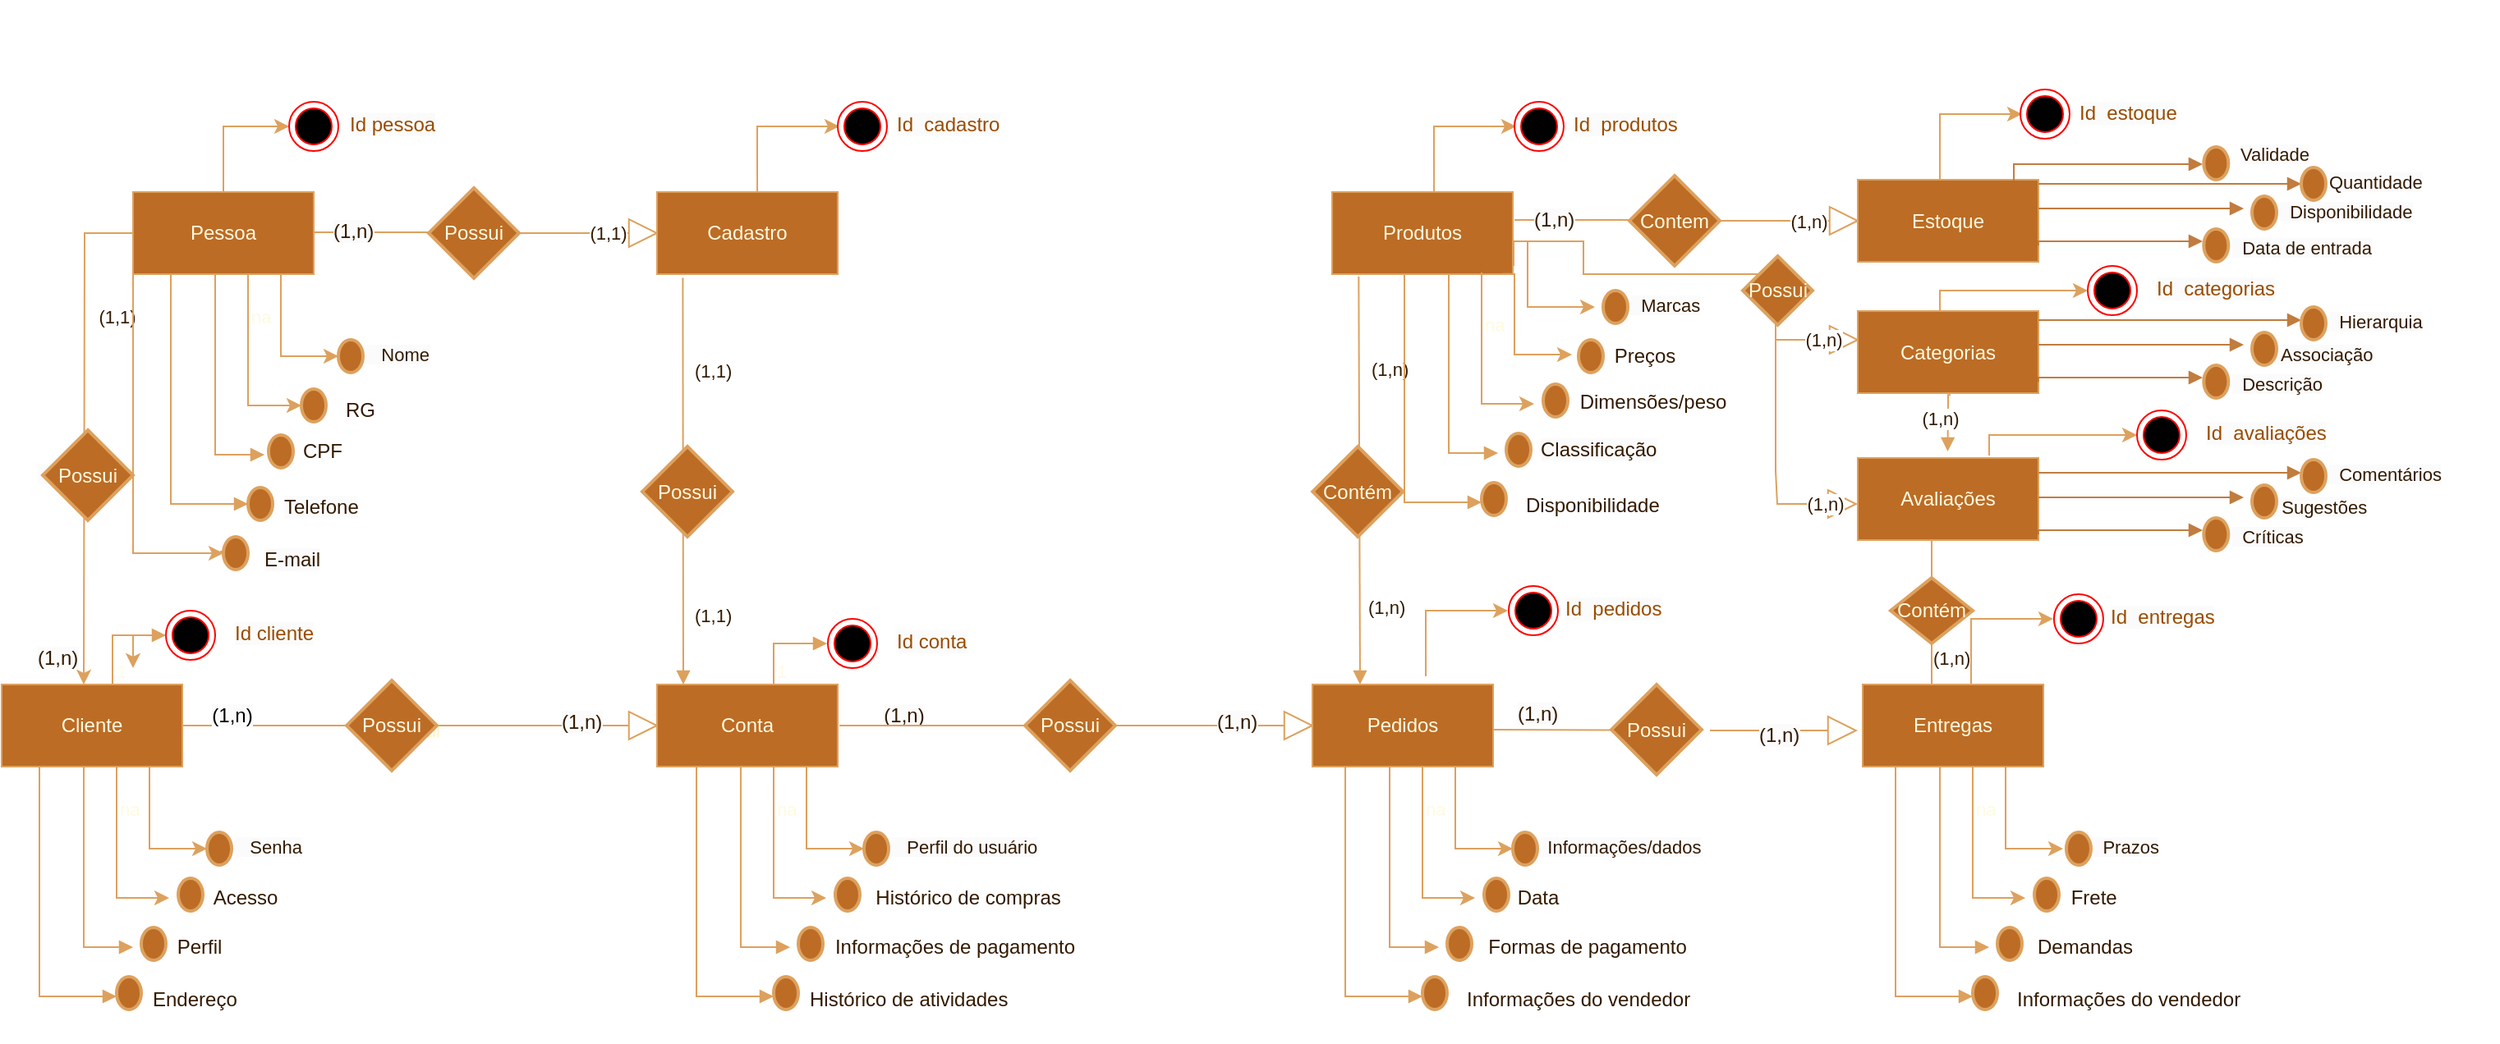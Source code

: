 <mxfile version="23.1.0" type="device">
  <diagram name="Página-1" id="b5eoCIXv-WiEoVfxJw8Y">
    <mxGraphModel dx="3341" dy="2569" grid="1" gridSize="10" guides="1" tooltips="1" connect="1" arrows="1" fold="1" page="1" pageScale="1" pageWidth="827" pageHeight="1169" math="0" shadow="0">
      <root>
        <mxCell id="0" />
        <mxCell id="1" parent="0" />
        <mxCell id="RojVwpu6rdObWUQXbC1V-145" value="&lt;br&gt;&lt;br&gt;&lt;br&gt;&lt;br&gt;&lt;br&gt;&lt;br style=&quot;border-color: var(--border-color); color: rgb(254, 250, 224); font-family: Helvetica; font-size: 11px; font-style: normal; font-variant-ligatures: normal; font-variant-caps: normal; font-weight: 400; letter-spacing: normal; orphans: 2; text-align: center; text-indent: 0px; text-transform: none; widows: 2; word-spacing: 0px; -webkit-text-stroke-width: 0px; text-decoration-thickness: initial; text-decoration-style: initial; text-decoration-color: initial;&quot;&gt;&lt;span style=&quot;border-color: var(--border-color); font-family: Helvetica; font-size: 11px; font-style: normal; font-variant-ligatures: normal; font-variant-caps: normal; font-weight: 400; letter-spacing: normal; orphans: 2; text-align: center; text-indent: 0px; text-transform: none; widows: 2; word-spacing: 0px; -webkit-text-stroke-width: 0px; text-decoration-thickness: initial; text-decoration-style: initial; text-decoration-color: initial; color: rgb(51, 26, 0); float: none; display: inline !important;&quot;&gt;(1,n)&lt;/span&gt;" style="endArrow=block;endFill=1;html=1;edgeStyle=orthogonalEdgeStyle;align=left;verticalAlign=top;rounded=0;strokeColor=#DDA15E;fontColor=#FEFAE0;fillColor=#BC6C25;labelBackgroundColor=default;entryX=0.336;entryY=0;entryDx=0;entryDy=0;entryPerimeter=0;" edge="1" parent="1">
          <mxGeometry x="-0.857" y="5" relative="1" as="geometry">
            <mxPoint x="1138.54" y="266" as="sourcePoint" />
            <mxPoint x="1135" y="392" as="targetPoint" />
            <Array as="points">
              <mxPoint x="1139" y="230" />
              <mxPoint x="1135" y="230" />
            </Array>
            <mxPoint as="offset" />
          </mxGeometry>
        </mxCell>
        <mxCell id="RojVwpu6rdObWUQXbC1V-146" value="" style="edgeLabel;resizable=0;html=1;align=left;verticalAlign=bottom;strokeColor=#DDA15E;fontColor=#FEFAE0;fillColor=#BC6C25;" connectable="0" vertex="1" parent="RojVwpu6rdObWUQXbC1V-145">
          <mxGeometry x="-1" relative="1" as="geometry">
            <mxPoint x="165" y="-168" as="offset" />
          </mxGeometry>
        </mxCell>
        <mxCell id="RojVwpu6rdObWUQXbC1V-141" value="" style="endArrow=block;endSize=16;endFill=0;html=1;rounded=0;labelBackgroundColor=none;strokeColor=#DDA15E;fontColor=default;" edge="1" parent="1">
          <mxGeometry x="-0.792" width="160" relative="1" as="geometry">
            <mxPoint x="868" y="387.5" as="sourcePoint" />
            <mxPoint x="990" y="388" as="targetPoint" />
            <mxPoint as="offset" />
          </mxGeometry>
        </mxCell>
        <mxCell id="iTk8XAu2lATEnMfglFyt-254" value="" style="endArrow=block;endSize=16;endFill=0;html=1;rounded=0;labelBackgroundColor=none;strokeColor=#DDA15E;fontColor=default;entryX=0.727;entryY=0.491;entryDx=0;entryDy=0;entryPerimeter=0;" parent="1" target="iTk8XAu2lATEnMfglFyt-253" edge="1">
          <mxGeometry x="-0.048" y="-5" width="160" relative="1" as="geometry">
            <mxPoint x="150" y="84.5" as="sourcePoint" />
            <mxPoint x="360" y="85" as="targetPoint" />
            <mxPoint as="offset" />
          </mxGeometry>
        </mxCell>
        <mxCell id="47OjIh1g4XzeH-Yy7gUt-6" value="" style="endArrow=block;endSize=16;endFill=0;html=1;rounded=0;labelBackgroundColor=none;strokeColor=#DDA15E;fontColor=default;" parent="1" source="iTk8XAu2lATEnMfglFyt-253" edge="1">
          <mxGeometry x="-0.048" y="-5" width="160" relative="1" as="geometry">
            <mxPoint x="150" y="84.5" as="sourcePoint" />
            <mxPoint x="360" y="85" as="targetPoint" />
            <mxPoint as="offset" />
          </mxGeometry>
        </mxCell>
        <mxCell id="iTk8XAu2lATEnMfglFyt-126" value="&lt;font color=&quot;#331a00&quot;&gt;(1,1)&lt;/font&gt;" style="edgeLabel;html=1;align=center;verticalAlign=middle;resizable=0;points=[];fontColor=#FEFAE0;" parent="47OjIh1g4XzeH-Yy7gUt-6" vertex="1" connectable="0">
          <mxGeometry x="0.447" y="-1" relative="1" as="geometry">
            <mxPoint x="-8" y="-1" as="offset" />
          </mxGeometry>
        </mxCell>
        <mxCell id="iTk8XAu2lATEnMfglFyt-173" value="&#xa;&lt;span style=&quot;font-family: Helvetica; font-size: 12px; font-style: normal; font-variant-ligatures: normal; font-variant-caps: normal; font-weight: 400; letter-spacing: normal; orphans: 2; text-align: center; text-indent: 0px; text-transform: none; widows: 2; word-spacing: 0px; -webkit-text-stroke-width: 0px; background-color: rgb(251, 251, 251); text-decoration-thickness: initial; text-decoration-style: initial; text-decoration-color: initial; float: none; display: inline !important;&quot;&gt;(1,n)&lt;/span&gt;&#xa;&#xa;" style="endArrow=block;endSize=16;endFill=0;html=1;rounded=0;labelBackgroundColor=none;strokeColor=#DDA15E;fontColor=default;exitX=1;exitY=0.5;exitDx=0;exitDy=0;" parent="1" source="iTk8XAu2lATEnMfglFyt-132" edge="1">
          <mxGeometry x="-0.793" width="160" relative="1" as="geometry">
            <mxPoint x="150" y="384.5" as="sourcePoint" />
            <mxPoint x="360" y="385" as="targetPoint" />
            <mxPoint as="offset" />
          </mxGeometry>
        </mxCell>
        <mxCell id="iTk8XAu2lATEnMfglFyt-250" value="&lt;font&gt;Possui&lt;/font&gt;" style="edgeLabel;html=1;align=center;verticalAlign=middle;resizable=0;points=[];fontColor=#FFF4C3;labelBackgroundColor=none;" parent="iTk8XAu2lATEnMfglFyt-173" vertex="1" connectable="0">
          <mxGeometry x="-0.036" y="-3" relative="1" as="geometry">
            <mxPoint as="offset" />
          </mxGeometry>
        </mxCell>
        <mxCell id="iTk8XAu2lATEnMfglFyt-246" value="Possui" style="strokeWidth=2;html=1;shape=mxgraph.flowchart.decision;whiteSpace=wrap;strokeColor=#DDA15E;fontColor=#FEFAE0;fillColor=#BC6C25;" parent="1" vertex="1">
          <mxGeometry x="170" y="357.5" width="55" height="55" as="geometry" />
        </mxCell>
        <mxCell id="iTk8XAu2lATEnMfglFyt-9" style="edgeStyle=orthogonalEdgeStyle;rounded=0;orthogonalLoop=1;jettySize=auto;html=1;exitX=0.75;exitY=1;exitDx=0;exitDy=0;strokeColor=#DDA15E;fontColor=#FEFAE0;fillColor=#BC6C25;entryX=0;entryY=0.5;entryDx=0;entryDy=0;entryPerimeter=0;" parent="1" source="47OjIh1g4XzeH-Yy7gUt-3" target="iTk8XAu2lATEnMfglFyt-13" edge="1">
          <mxGeometry relative="1" as="geometry">
            <mxPoint x="160" y="160" as="targetPoint" />
            <Array as="points">
              <mxPoint x="130" y="110" />
              <mxPoint x="130" y="160" />
            </Array>
          </mxGeometry>
        </mxCell>
        <mxCell id="iTk8XAu2lATEnMfglFyt-127" value="&#xa;&lt;span style=&quot;color: rgb(51, 26, 0); font-family: Helvetica; font-size: 11px; font-style: normal; font-variant-ligatures: normal; font-variant-caps: normal; font-weight: 400; letter-spacing: normal; orphans: 2; text-align: center; text-indent: 0px; text-transform: none; widows: 2; word-spacing: 0px; -webkit-text-stroke-width: 0px; background-color: rgb(255, 255, 255); text-decoration-thickness: initial; text-decoration-style: initial; text-decoration-color: initial; float: none; display: inline !important;&quot;&gt;(1,1)&lt;/span&gt;&#xa;&#xa;" style="edgeStyle=orthogonalEdgeStyle;rounded=0;orthogonalLoop=1;jettySize=auto;html=1;strokeColor=#DDA15E;fontColor=#FEFAE0;fillColor=#BC6C25;" parent="1" source="47OjIh1g4XzeH-Yy7gUt-3" edge="1">
          <mxGeometry x="-0.427" y="20" relative="1" as="geometry">
            <mxPoint x="10" y="360" as="targetPoint" />
            <mxPoint as="offset" />
          </mxGeometry>
        </mxCell>
        <mxCell id="47OjIh1g4XzeH-Yy7gUt-3" value="Pessoa" style="html=1;whiteSpace=wrap;strokeColor=#DDA15E;fontColor=#FEFAE0;labelBackgroundColor=none;fillColor=#BC6C25;rounded=0;" parent="1" vertex="1">
          <mxGeometry x="40" y="60" width="110" height="50" as="geometry" />
        </mxCell>
        <mxCell id="47OjIh1g4XzeH-Yy7gUt-8" value="Cadastro" style="html=1;whiteSpace=wrap;labelBackgroundColor=none;fillColor=#BC6C25;strokeColor=#DDA15E;fontColor=#FEFAE0;rounded=0;" parent="1" vertex="1">
          <mxGeometry x="359" y="60" width="110" height="50" as="geometry" />
        </mxCell>
        <mxCell id="iTk8XAu2lATEnMfglFyt-4" value="" style="edgeStyle=orthogonalEdgeStyle;rounded=0;orthogonalLoop=1;jettySize=auto;html=1;labelBackgroundColor=none;strokeColor=#DDA15E;fontColor=default;" parent="1" source="47OjIh1g4XzeH-Yy7gUt-3" target="iTk8XAu2lATEnMfglFyt-5" edge="1">
          <mxGeometry relative="1" as="geometry">
            <mxPoint x="150" y="20" as="targetPoint" />
            <mxPoint x="95" y="40" as="sourcePoint" />
            <Array as="points">
              <mxPoint x="95" y="20" />
              <mxPoint x="131" y="20" />
            </Array>
          </mxGeometry>
        </mxCell>
        <mxCell id="iTk8XAu2lATEnMfglFyt-5" value="" style="ellipse;html=1;shape=endState;fillColor=#000000;strokeColor=#ff0000;fontColor=#FEFAE0;" parent="1" vertex="1">
          <mxGeometry x="135" y="5" width="30" height="30" as="geometry" />
        </mxCell>
        <mxCell id="iTk8XAu2lATEnMfglFyt-6" value="&lt;span style=&quot;font-family: Helvetica; font-size: 12px; font-style: normal; font-variant-ligatures: normal; font-variant-caps: normal; font-weight: 400; letter-spacing: normal; orphans: 2; text-align: center; text-indent: 0px; text-transform: none; widows: 2; word-spacing: 0px; -webkit-text-stroke-width: 0px; background-color: rgb(251, 251, 251); text-decoration-thickness: initial; text-decoration-style: initial; text-decoration-color: initial; float: none; display: inline !important;&quot;&gt;&lt;font color=&quot;#994c00&quot;&gt;Id pessoa&lt;/font&gt;&lt;/span&gt;" style="text;whiteSpace=wrap;html=1;fontColor=#FEFAE0;" parent="1" vertex="1">
          <mxGeometry x="170" y="5" width="80" height="40" as="geometry" />
        </mxCell>
        <mxCell id="iTk8XAu2lATEnMfglFyt-7" value="na" style="endArrow=block;endFill=1;html=1;edgeStyle=orthogonalEdgeStyle;align=left;verticalAlign=top;rounded=0;strokeColor=#DDA15E;fontColor=#FEFAE0;fillColor=#BC6C25;" parent="1" edge="1">
          <mxGeometry x="-0.739" y="20" relative="1" as="geometry">
            <mxPoint x="90" y="110" as="sourcePoint" />
            <mxPoint x="120" y="220" as="targetPoint" />
            <Array as="points">
              <mxPoint x="87" y="110" />
              <mxPoint x="90" y="110" />
              <mxPoint x="90" y="220" />
            </Array>
            <mxPoint as="offset" />
          </mxGeometry>
        </mxCell>
        <mxCell id="iTk8XAu2lATEnMfglFyt-10" style="edgeStyle=orthogonalEdgeStyle;rounded=0;orthogonalLoop=1;jettySize=auto;html=1;strokeColor=#DDA15E;fontColor=#FEFAE0;fillColor=#BC6C25;entryX=0;entryY=0.5;entryDx=0;entryDy=0;entryPerimeter=0;" parent="1" source="47OjIh1g4XzeH-Yy7gUt-3" target="iTk8XAu2lATEnMfglFyt-20" edge="1">
          <mxGeometry relative="1" as="geometry">
            <mxPoint x="140" y="190" as="targetPoint" />
            <mxPoint x="133" y="120" as="sourcePoint" />
            <Array as="points">
              <mxPoint x="110" y="190" />
            </Array>
          </mxGeometry>
        </mxCell>
        <mxCell id="iTk8XAu2lATEnMfglFyt-13" value="" style="strokeWidth=2;html=1;shape=mxgraph.flowchart.start_2;whiteSpace=wrap;strokeColor=#DDA15E;fontColor=#FEFAE0;fillColor=#BC6C25;" parent="1" vertex="1">
          <mxGeometry x="165" y="150" width="15" height="20" as="geometry" />
        </mxCell>
        <mxCell id="iTk8XAu2lATEnMfglFyt-17" value="" style="endArrow=block;endFill=1;html=1;edgeStyle=orthogonalEdgeStyle;align=left;verticalAlign=top;rounded=0;strokeColor=#DDA15E;fontColor=#FEFAE0;fillColor=#BC6C25;exitX=0.25;exitY=1;exitDx=0;exitDy=0;entryX=0;entryY=0.5;entryDx=0;entryDy=0;entryPerimeter=0;" parent="1" edge="1">
          <mxGeometry x="-0.739" y="20" relative="1" as="geometry">
            <mxPoint x="60" y="110" as="sourcePoint" />
            <mxPoint x="110" y="250" as="targetPoint" />
            <Array as="points">
              <mxPoint x="63" y="110" />
              <mxPoint x="63" y="250" />
            </Array>
            <mxPoint as="offset" />
          </mxGeometry>
        </mxCell>
        <mxCell id="iTk8XAu2lATEnMfglFyt-19" value="" style="endArrow=block;endFill=1;html=1;edgeStyle=orthogonalEdgeStyle;align=left;verticalAlign=top;rounded=0;strokeColor=#DDA15E;fontColor=#FEFAE0;fillColor=#BC6C25;exitX=0.25;exitY=1;exitDx=0;exitDy=0;entryX=0.145;entryY=0.855;entryDx=0;entryDy=0;entryPerimeter=0;" parent="1" target="iTk8XAu2lATEnMfglFyt-23" edge="1">
          <mxGeometry x="-0.739" y="20" relative="1" as="geometry">
            <mxPoint x="50" y="110" as="sourcePoint" />
            <mxPoint x="100" y="270" as="targetPoint" />
            <Array as="points">
              <mxPoint x="40" y="110" />
              <mxPoint x="40" y="280" />
              <mxPoint x="97" y="280" />
            </Array>
            <mxPoint as="offset" />
          </mxGeometry>
        </mxCell>
        <mxCell id="iTk8XAu2lATEnMfglFyt-20" value="" style="strokeWidth=2;html=1;shape=mxgraph.flowchart.start_2;whiteSpace=wrap;strokeColor=#DDA15E;fontColor=#FEFAE0;fillColor=#BC6C25;" parent="1" vertex="1">
          <mxGeometry x="142.5" y="180" width="15" height="20" as="geometry" />
        </mxCell>
        <mxCell id="iTk8XAu2lATEnMfglFyt-21" value="" style="strokeWidth=2;html=1;shape=mxgraph.flowchart.start_2;whiteSpace=wrap;strokeColor=#DDA15E;fontColor=#FEFAE0;fillColor=#BC6C25;" parent="1" vertex="1">
          <mxGeometry x="122.5" y="208" width="15" height="20" as="geometry" />
        </mxCell>
        <mxCell id="iTk8XAu2lATEnMfglFyt-22" value="" style="strokeWidth=2;html=1;shape=mxgraph.flowchart.start_2;whiteSpace=wrap;strokeColor=#DDA15E;fontColor=#FEFAE0;fillColor=#BC6C25;" parent="1" vertex="1">
          <mxGeometry x="110" y="240" width="15" height="20" as="geometry" />
        </mxCell>
        <mxCell id="iTk8XAu2lATEnMfglFyt-167" style="edgeStyle=orthogonalEdgeStyle;rounded=0;orthogonalLoop=1;jettySize=auto;html=1;exitX=0;exitY=0.5;exitDx=0;exitDy=0;exitPerimeter=0;strokeColor=#DDA15E;fontColor=#FEFAE0;fillColor=#BC6C25;" parent="1" source="iTk8XAu2lATEnMfglFyt-23" edge="1">
          <mxGeometry relative="1" as="geometry">
            <mxPoint x="100" y="270" as="targetPoint" />
          </mxGeometry>
        </mxCell>
        <mxCell id="iTk8XAu2lATEnMfglFyt-24" value="&lt;span style=&quot;font-family: Helvetica; font-size: 11px; font-style: normal; font-variant-ligatures: normal; font-variant-caps: normal; font-weight: 400; letter-spacing: normal; orphans: 2; text-align: center; text-indent: 0px; text-transform: none; widows: 2; word-spacing: 0px; -webkit-text-stroke-width: 0px; background-color: rgb(251, 251, 251); text-decoration-thickness: initial; text-decoration-style: initial; text-decoration-color: initial; float: none; display: inline !important;&quot;&gt;&lt;font color=&quot;#331a00&quot;&gt;&amp;nbsp; &amp;nbsp;Nome&lt;/font&gt;&lt;/span&gt;" style="text;whiteSpace=wrap;html=1;fontColor=#FEFAE0;" parent="1" vertex="1">
          <mxGeometry x="180" y="145" width="70" height="30" as="geometry" />
        </mxCell>
        <mxCell id="iTk8XAu2lATEnMfglFyt-25" value="&lt;font color=&quot;#331a00&quot;&gt;RG&lt;/font&gt;" style="text;html=1;align=center;verticalAlign=middle;resizable=0;points=[];autosize=1;strokeColor=none;fillColor=none;fontColor=#FEFAE0;" parent="1" vertex="1">
          <mxGeometry x="157.5" y="178" width="40" height="30" as="geometry" />
        </mxCell>
        <mxCell id="iTk8XAu2lATEnMfglFyt-26" value="&lt;font color=&quot;#331a00&quot;&gt;CPF&lt;/font&gt;" style="text;html=1;align=center;verticalAlign=middle;resizable=0;points=[];autosize=1;strokeColor=none;fillColor=none;fontColor=#FEFAE0;" parent="1" vertex="1">
          <mxGeometry x="130" y="203" width="50" height="30" as="geometry" />
        </mxCell>
        <mxCell id="iTk8XAu2lATEnMfglFyt-31" value="&lt;span style=&quot;color: rgb(51, 26, 0); font-family: Helvetica; font-size: 12px; font-style: normal; font-variant-ligatures: normal; font-variant-caps: normal; font-weight: 400; letter-spacing: normal; orphans: 2; text-align: center; text-indent: 0px; text-transform: none; widows: 2; word-spacing: 0px; -webkit-text-stroke-width: 0px; background-color: rgb(251, 251, 251); text-decoration-thickness: initial; text-decoration-style: initial; text-decoration-color: initial; float: none; display: inline !important;&quot;&gt;Telefone&lt;/span&gt;" style="text;whiteSpace=wrap;html=1;fontColor=#FEFAE0;" parent="1" vertex="1">
          <mxGeometry x="130" y="238" width="60" height="40" as="geometry" />
        </mxCell>
        <mxCell id="iTk8XAu2lATEnMfglFyt-166" style="edgeStyle=orthogonalEdgeStyle;rounded=0;orthogonalLoop=1;jettySize=auto;html=1;exitX=0;exitY=0.75;exitDx=0;exitDy=0;strokeColor=#DDA15E;fontColor=#FEFAE0;fillColor=#BC6C25;" parent="1" source="iTk8XAu2lATEnMfglFyt-23" edge="1">
          <mxGeometry relative="1" as="geometry">
            <mxPoint x="100" y="270" as="targetPoint" />
          </mxGeometry>
        </mxCell>
        <mxCell id="iTk8XAu2lATEnMfglFyt-32" value="&lt;span style=&quot;color: rgb(51, 26, 0); font-family: Helvetica; font-size: 12px; font-style: normal; font-variant-ligatures: normal; font-variant-caps: normal; font-weight: 400; letter-spacing: normal; orphans: 2; text-align: center; text-indent: 0px; text-transform: none; widows: 2; word-spacing: 0px; -webkit-text-stroke-width: 0px; background-color: rgb(251, 251, 251); text-decoration-thickness: initial; text-decoration-style: initial; text-decoration-color: initial; float: none; display: inline !important;&quot;&gt;E-mail&lt;/span&gt;" style="text;whiteSpace=wrap;html=1;fontColor=#FEFAE0;" parent="1" vertex="1">
          <mxGeometry x="117.5" y="270" width="60" height="40" as="geometry" />
        </mxCell>
        <mxCell id="iTk8XAu2lATEnMfglFyt-125" value="&lt;span style=&quot;color: rgb(51, 26, 0); font-family: Helvetica; font-size: 12px; font-style: normal; font-variant-ligatures: normal; font-variant-caps: normal; font-weight: 400; letter-spacing: normal; orphans: 2; text-align: center; text-indent: 0px; text-transform: none; widows: 2; word-spacing: 0px; -webkit-text-stroke-width: 0px; background-color: rgb(251, 251, 251); text-decoration-thickness: initial; text-decoration-style: initial; text-decoration-color: initial; float: none; display: inline !important;&quot;&gt;(1,n)&lt;/span&gt;" style="text;whiteSpace=wrap;html=1;fontColor=#FEFAE0;" parent="1" vertex="1">
          <mxGeometry x="160" y="70" width="60" height="40" as="geometry" />
        </mxCell>
        <mxCell id="iTk8XAu2lATEnMfglFyt-128" value="&lt;span style=&quot;color: rgb(0, 0, 0); font-family: Helvetica; font-size: 11px; font-style: normal; font-variant-ligatures: normal; font-variant-caps: normal; font-weight: 400; letter-spacing: normal; orphans: 2; text-align: center; text-indent: 0px; text-transform: none; widows: 2; word-spacing: 0px; -webkit-text-stroke-width: 0px; background-color: rgb(251, 251, 251); text-decoration-thickness: initial; text-decoration-style: initial; text-decoration-color: initial; float: none; display: inline !important;&quot;&gt;&amp;nbsp; &amp;nbsp;Possui&lt;/span&gt;" style="text;whiteSpace=wrap;html=1;fontColor=#FEFAE0;" parent="1" vertex="1">
          <mxGeometry x="-20" y="218" width="90" height="20" as="geometry" />
        </mxCell>
        <mxCell id="iTk8XAu2lATEnMfglFyt-132" value="Cliente" style="html=1;whiteSpace=wrap;strokeColor=#DDA15E;fontColor=#FEFAE0;labelBackgroundColor=none;fillColor=#BC6C25;rounded=0;" parent="1" vertex="1">
          <mxGeometry x="-40" y="360" width="110" height="50" as="geometry" />
        </mxCell>
        <mxCell id="iTk8XAu2lATEnMfglFyt-185" value="" style="edgeStyle=orthogonalEdgeStyle;rounded=0;orthogonalLoop=1;jettySize=auto;html=1;strokeColor=#DDA15E;fontColor=#FEFAE0;fillColor=#BC6C25;" parent="1" source="iTk8XAu2lATEnMfglFyt-140" target="iTk8XAu2lATEnMfglFyt-148" edge="1">
          <mxGeometry relative="1" as="geometry" />
        </mxCell>
        <mxCell id="iTk8XAu2lATEnMfglFyt-140" value="" style="ellipse;html=1;shape=endState;fillColor=#000000;strokeColor=#ff0000;fontColor=#FEFAE0;" parent="1" vertex="1">
          <mxGeometry x="60" y="315" width="30" height="30" as="geometry" />
        </mxCell>
        <mxCell id="iTk8XAu2lATEnMfglFyt-141" value="&lt;span style=&quot;font-family: Helvetica; font-size: 12px; font-style: normal; font-variant-ligatures: normal; font-variant-caps: normal; font-weight: 400; letter-spacing: normal; orphans: 2; text-align: center; text-indent: 0px; text-transform: none; widows: 2; word-spacing: 0px; -webkit-text-stroke-width: 0px; background-color: rgb(251, 251, 251); text-decoration-thickness: initial; text-decoration-style: initial; text-decoration-color: initial; float: none; display: inline !important;&quot;&gt;&lt;font color=&quot;#994c00&quot;&gt;Id cliente&lt;/font&gt;&lt;/span&gt;" style="text;whiteSpace=wrap;html=1;fontColor=#FEFAE0;" parent="1" vertex="1">
          <mxGeometry x="100" y="315" width="80" height="40" as="geometry" />
        </mxCell>
        <mxCell id="iTk8XAu2lATEnMfglFyt-143" value="" style="endArrow=block;endFill=1;html=1;edgeStyle=orthogonalEdgeStyle;align=left;verticalAlign=top;rounded=0;strokeColor=#DDA15E;fontColor=#FEFAE0;fillColor=#BC6C25;" parent="1" edge="1">
          <mxGeometry x="-1" relative="1" as="geometry">
            <mxPoint x="27.5" y="360" as="sourcePoint" />
            <mxPoint x="60" y="330" as="targetPoint" />
            <Array as="points">
              <mxPoint x="28" y="330" />
            </Array>
          </mxGeometry>
        </mxCell>
        <mxCell id="iTk8XAu2lATEnMfglFyt-144" value="1" style="edgeLabel;resizable=0;html=1;align=left;verticalAlign=bottom;strokeColor=#DDA15E;fontColor=#FEFAE0;fillColor=#BC6C25;" parent="iTk8XAu2lATEnMfglFyt-143" connectable="0" vertex="1">
          <mxGeometry x="-1" relative="1" as="geometry" />
        </mxCell>
        <mxCell id="iTk8XAu2lATEnMfglFyt-145" value="" style="edgeStyle=orthogonalEdgeStyle;rounded=0;orthogonalLoop=1;jettySize=auto;html=1;labelBackgroundColor=none;strokeColor=#DDA15E;fontColor=default;" parent="1" edge="1">
          <mxGeometry relative="1" as="geometry">
            <mxPoint x="470" y="20" as="targetPoint" />
            <mxPoint x="420.03" y="60" as="sourcePoint" />
            <Array as="points">
              <mxPoint x="420" y="20" />
            </Array>
          </mxGeometry>
        </mxCell>
        <mxCell id="iTk8XAu2lATEnMfglFyt-146" value="&lt;span style=&quot;font-family: Helvetica; font-size: 12px; font-style: normal; font-variant-ligatures: normal; font-variant-caps: normal; font-weight: 400; letter-spacing: normal; orphans: 2; text-align: center; text-indent: 0px; text-transform: none; widows: 2; word-spacing: 0px; -webkit-text-stroke-width: 0px; background-color: rgb(251, 251, 251); text-decoration-thickness: initial; text-decoration-style: initial; text-decoration-color: initial; float: none; display: inline !important;&quot;&gt;&lt;font color=&quot;#994c00&quot;&gt;Id&amp;nbsp; cadastro&lt;/font&gt;&lt;/span&gt;" style="text;whiteSpace=wrap;html=1;fontColor=#FEFAE0;" parent="1" vertex="1">
          <mxGeometry x="503" y="5" width="80" height="40" as="geometry" />
        </mxCell>
        <mxCell id="iTk8XAu2lATEnMfglFyt-147" value="" style="ellipse;html=1;shape=endState;fillColor=#000000;strokeColor=#ff0000;fontColor=#FEFAE0;" parent="1" vertex="1">
          <mxGeometry x="469" y="5" width="30" height="30" as="geometry" />
        </mxCell>
        <mxCell id="iTk8XAu2lATEnMfglFyt-148" value="&lt;span style=&quot;color: rgb(51, 26, 0); font-family: Helvetica; font-size: 12px; font-style: normal; font-variant-ligatures: normal; font-variant-caps: normal; font-weight: 400; letter-spacing: normal; orphans: 2; text-align: center; text-indent: 0px; text-transform: none; widows: 2; word-spacing: 0px; -webkit-text-stroke-width: 0px; background-color: rgb(251, 251, 251); text-decoration-thickness: initial; text-decoration-style: initial; text-decoration-color: initial; float: none; display: inline !important;&quot;&gt;(1,n)&lt;/span&gt;" style="text;whiteSpace=wrap;html=1;fontColor=#FEFAE0;" parent="1" vertex="1">
          <mxGeometry x="-20" y="330" width="60" height="40" as="geometry" />
        </mxCell>
        <mxCell id="iTk8XAu2lATEnMfglFyt-157" style="edgeStyle=orthogonalEdgeStyle;rounded=0;orthogonalLoop=1;jettySize=auto;html=1;exitX=0.75;exitY=1;exitDx=0;exitDy=0;strokeColor=#DDA15E;fontColor=#FEFAE0;fillColor=#BC6C25;entryX=0;entryY=0.5;entryDx=0;entryDy=0;entryPerimeter=0;" parent="1" edge="1">
          <mxGeometry relative="1" as="geometry">
            <mxPoint x="85" y="460" as="targetPoint" />
            <mxPoint x="42" y="410" as="sourcePoint" />
            <Array as="points">
              <mxPoint x="50" y="410" />
              <mxPoint x="50" y="460" />
            </Array>
          </mxGeometry>
        </mxCell>
        <mxCell id="iTk8XAu2lATEnMfglFyt-158" value="na" style="endArrow=block;endFill=1;html=1;edgeStyle=orthogonalEdgeStyle;align=left;verticalAlign=top;rounded=0;strokeColor=#DDA15E;fontColor=#FEFAE0;fillColor=#BC6C25;" parent="1" edge="1">
          <mxGeometry x="-0.739" y="20" relative="1" as="geometry">
            <mxPoint x="10" y="410" as="sourcePoint" />
            <mxPoint x="40" y="520" as="targetPoint" />
            <Array as="points">
              <mxPoint x="7" y="410" />
              <mxPoint x="10" y="410" />
              <mxPoint x="10" y="520" />
            </Array>
            <mxPoint as="offset" />
          </mxGeometry>
        </mxCell>
        <mxCell id="iTk8XAu2lATEnMfglFyt-159" style="edgeStyle=orthogonalEdgeStyle;rounded=0;orthogonalLoop=1;jettySize=auto;html=1;strokeColor=#DDA15E;fontColor=#FEFAE0;fillColor=#BC6C25;entryX=0;entryY=0.5;entryDx=0;entryDy=0;entryPerimeter=0;" parent="1" edge="1">
          <mxGeometry relative="1" as="geometry">
            <mxPoint x="62" y="490" as="targetPoint" />
            <mxPoint x="30" y="410" as="sourcePoint" />
            <Array as="points">
              <mxPoint x="30" y="490" />
            </Array>
          </mxGeometry>
        </mxCell>
        <mxCell id="iTk8XAu2lATEnMfglFyt-160" value="" style="endArrow=block;endFill=1;html=1;edgeStyle=orthogonalEdgeStyle;align=left;verticalAlign=top;rounded=0;strokeColor=#DDA15E;fontColor=#FEFAE0;fillColor=#BC6C25;exitX=0.25;exitY=1;exitDx=0;exitDy=0;entryX=0;entryY=0.5;entryDx=0;entryDy=0;entryPerimeter=0;" parent="1" edge="1">
          <mxGeometry x="-0.739" y="20" relative="1" as="geometry">
            <mxPoint x="-20" y="410" as="sourcePoint" />
            <mxPoint x="30" y="550" as="targetPoint" />
            <Array as="points">
              <mxPoint x="-17" y="410" />
              <mxPoint x="-17" y="550" />
            </Array>
            <mxPoint as="offset" />
          </mxGeometry>
        </mxCell>
        <mxCell id="iTk8XAu2lATEnMfglFyt-161" value="&lt;span style=&quot;font-family: Helvetica; font-size: 11px; font-style: normal; font-variant-ligatures: normal; font-variant-caps: normal; font-weight: 400; letter-spacing: normal; orphans: 2; text-align: center; text-indent: 0px; text-transform: none; widows: 2; word-spacing: 0px; -webkit-text-stroke-width: 0px; background-color: rgb(251, 251, 251); text-decoration-thickness: initial; text-decoration-style: initial; text-decoration-color: initial; float: none; display: inline !important;&quot;&gt;&lt;font color=&quot;#331a00&quot;&gt;&amp;nbsp; &amp;nbsp;Senha&lt;/font&gt;&lt;/span&gt;" style="text;whiteSpace=wrap;html=1;fontColor=#FEFAE0;" parent="1" vertex="1">
          <mxGeometry x="100" y="445" width="70" height="30" as="geometry" />
        </mxCell>
        <mxCell id="iTk8XAu2lATEnMfglFyt-162" value="&lt;font color=&quot;#331a00&quot;&gt;Acesso&lt;/font&gt;" style="text;html=1;align=center;verticalAlign=middle;resizable=0;points=[];autosize=1;strokeColor=none;fillColor=none;fontColor=#FEFAE0;" parent="1" vertex="1">
          <mxGeometry x="77.5" y="475" width="60" height="30" as="geometry" />
        </mxCell>
        <mxCell id="iTk8XAu2lATEnMfglFyt-163" value="&lt;font color=&quot;#331a00&quot;&gt;Perfil&lt;/font&gt;" style="text;html=1;align=center;verticalAlign=middle;resizable=0;points=[];autosize=1;strokeColor=none;fillColor=none;fontColor=#FEFAE0;" parent="1" vertex="1">
          <mxGeometry x="55" y="505" width="50" height="30" as="geometry" />
        </mxCell>
        <mxCell id="iTk8XAu2lATEnMfglFyt-164" value="&lt;div style=&quot;text-align: center;&quot;&gt;&lt;span style=&quot;background-color: initial;&quot;&gt;&lt;font color=&quot;#331a00&quot;&gt;Endereço&lt;/font&gt;&lt;/span&gt;&lt;/div&gt;" style="text;whiteSpace=wrap;html=1;fontColor=#FEFAE0;" parent="1" vertex="1">
          <mxGeometry x="50" y="538" width="60" height="40" as="geometry" />
        </mxCell>
        <mxCell id="iTk8XAu2lATEnMfglFyt-165" value="" style="strokeWidth=2;html=1;shape=mxgraph.flowchart.start_2;whiteSpace=wrap;strokeColor=#DDA15E;fontColor=#FEFAE0;fillColor=#BC6C25;" parent="1" vertex="1">
          <mxGeometry x="85" y="450" width="15" height="20" as="geometry" />
        </mxCell>
        <mxCell id="iTk8XAu2lATEnMfglFyt-168" value="" style="edgeStyle=orthogonalEdgeStyle;rounded=0;orthogonalLoop=1;jettySize=auto;html=1;strokeColor=#DDA15E;fontColor=#FEFAE0;fillColor=#BC6C25;" parent="1" target="iTk8XAu2lATEnMfglFyt-23" edge="1">
          <mxGeometry relative="1" as="geometry">
            <mxPoint x="100" y="270" as="targetPoint" />
            <mxPoint x="90" y="280" as="sourcePoint" />
            <Array as="points">
              <mxPoint x="90" y="280" />
            </Array>
          </mxGeometry>
        </mxCell>
        <mxCell id="iTk8XAu2lATEnMfglFyt-23" value="" style="strokeWidth=2;html=1;shape=mxgraph.flowchart.start_2;whiteSpace=wrap;strokeColor=#DDA15E;fontColor=#FEFAE0;fillColor=#BC6C25;" parent="1" vertex="1">
          <mxGeometry x="95" y="270" width="15" height="20" as="geometry" />
        </mxCell>
        <mxCell id="iTk8XAu2lATEnMfglFyt-169" value="" style="strokeWidth=2;html=1;shape=mxgraph.flowchart.start_2;whiteSpace=wrap;strokeColor=#DDA15E;fontColor=#FEFAE0;fillColor=#BC6C25;" parent="1" vertex="1">
          <mxGeometry x="67.5" y="478" width="15" height="20" as="geometry" />
        </mxCell>
        <mxCell id="iTk8XAu2lATEnMfglFyt-170" value="" style="strokeWidth=2;html=1;shape=mxgraph.flowchart.start_2;whiteSpace=wrap;strokeColor=#DDA15E;fontColor=#FEFAE0;fillColor=#BC6C25;" parent="1" vertex="1">
          <mxGeometry x="45" y="508" width="15" height="20" as="geometry" />
        </mxCell>
        <mxCell id="iTk8XAu2lATEnMfglFyt-171" value="" style="strokeWidth=2;html=1;shape=mxgraph.flowchart.start_2;whiteSpace=wrap;strokeColor=#DDA15E;fontColor=#FEFAE0;fillColor=#BC6C25;" parent="1" vertex="1">
          <mxGeometry x="30" y="538" width="15" height="20" as="geometry" />
        </mxCell>
        <mxCell id="iTk8XAu2lATEnMfglFyt-175" value="Conta" style="html=1;whiteSpace=wrap;labelBackgroundColor=none;fillColor=#BC6C25;strokeColor=#DDA15E;fontColor=#FEFAE0;rounded=0;" parent="1" vertex="1">
          <mxGeometry x="359" y="360" width="110" height="50" as="geometry" />
        </mxCell>
        <mxCell id="iTk8XAu2lATEnMfglFyt-182" value="&lt;br style=&quot;border-color: var(--border-color); color: rgb(0, 0, 0); font-family: Helvetica; font-size: 11px; font-style: normal; font-variant-ligatures: normal; font-variant-caps: normal; font-weight: 400; letter-spacing: normal; orphans: 2; text-align: center; text-indent: 0px; text-transform: none; widows: 2; word-spacing: 0px; -webkit-text-stroke-width: 0px; background-color: rgb(251, 251, 251); text-decoration-thickness: initial; text-decoration-style: initial; text-decoration-color: initial;&quot;&gt;&lt;span style=&quot;border-color: var(--border-color); font-family: Helvetica; font-style: normal; font-variant-ligatures: normal; font-variant-caps: normal; font-weight: 400; letter-spacing: normal; orphans: 2; text-align: center; text-indent: 0px; text-transform: none; widows: 2; word-spacing: 0px; -webkit-text-stroke-width: 0px; text-decoration-thickness: initial; text-decoration-style: initial; text-decoration-color: initial; color: rgb(51, 26, 0); font-size: 12px; background-color: rgb(251, 251, 251); float: none; display: inline !important;&quot;&gt;(1,n)&lt;/span&gt;&lt;br style=&quot;border-color: var(--border-color); color: rgb(0, 0, 0); font-family: Helvetica; font-size: 11px; font-style: normal; font-variant-ligatures: normal; font-variant-caps: normal; font-weight: 400; letter-spacing: normal; orphans: 2; text-align: center; text-indent: 0px; text-transform: none; widows: 2; word-spacing: 0px; -webkit-text-stroke-width: 0px; background-color: rgb(251, 251, 251); text-decoration-thickness: initial; text-decoration-style: initial; text-decoration-color: initial;&quot;&gt;" style="text;whiteSpace=wrap;html=1;fontColor=#FEFAE0;" parent="1" vertex="1">
          <mxGeometry x="299" y="355" width="60" height="50" as="geometry" />
        </mxCell>
        <mxCell id="iTk8XAu2lATEnMfglFyt-183" value="" style="ellipse;html=1;shape=endState;fillColor=#000000;strokeColor=#ff0000;fontColor=#FEFAE0;" parent="1" vertex="1">
          <mxGeometry x="463" y="320" width="30" height="30" as="geometry" />
        </mxCell>
        <mxCell id="iTk8XAu2lATEnMfglFyt-184" value="&lt;span style=&quot;font-family: Helvetica; font-size: 12px; font-style: normal; font-variant-ligatures: normal; font-variant-caps: normal; font-weight: 400; letter-spacing: normal; orphans: 2; text-align: center; text-indent: 0px; text-transform: none; widows: 2; word-spacing: 0px; -webkit-text-stroke-width: 0px; background-color: rgb(251, 251, 251); text-decoration-thickness: initial; text-decoration-style: initial; text-decoration-color: initial; float: none; display: inline !important;&quot;&gt;&lt;font color=&quot;#994c00&quot;&gt;Id conta&lt;/font&gt;&lt;/span&gt;" style="text;whiteSpace=wrap;html=1;fontColor=#FEFAE0;" parent="1" vertex="1">
          <mxGeometry x="503" y="320" width="80" height="40" as="geometry" />
        </mxCell>
        <mxCell id="iTk8XAu2lATEnMfglFyt-186" value="" style="endArrow=block;endFill=1;html=1;edgeStyle=orthogonalEdgeStyle;align=left;verticalAlign=top;rounded=0;strokeColor=#DDA15E;fontColor=#FEFAE0;fillColor=#BC6C25;" parent="1" edge="1">
          <mxGeometry x="-1" relative="1" as="geometry">
            <mxPoint x="430" y="360" as="sourcePoint" />
            <mxPoint x="462.51" y="335" as="targetPoint" />
            <Array as="points">
              <mxPoint x="430.51" y="335" />
            </Array>
          </mxGeometry>
        </mxCell>
        <mxCell id="iTk8XAu2lATEnMfglFyt-187" value="1" style="edgeLabel;resizable=0;html=1;align=left;verticalAlign=bottom;strokeColor=#DDA15E;fontColor=#FEFAE0;fillColor=#BC6C25;" parent="iTk8XAu2lATEnMfglFyt-186" connectable="0" vertex="1">
          <mxGeometry x="-1" relative="1" as="geometry" />
        </mxCell>
        <mxCell id="iTk8XAu2lATEnMfglFyt-202" style="edgeStyle=orthogonalEdgeStyle;rounded=0;orthogonalLoop=1;jettySize=auto;html=1;exitX=0.75;exitY=1;exitDx=0;exitDy=0;strokeColor=#DDA15E;fontColor=#FEFAE0;fillColor=#BC6C25;entryX=0;entryY=0.5;entryDx=0;entryDy=0;entryPerimeter=0;" parent="1" edge="1">
          <mxGeometry relative="1" as="geometry">
            <mxPoint x="485" y="460" as="targetPoint" />
            <mxPoint x="442" y="410" as="sourcePoint" />
            <Array as="points">
              <mxPoint x="450" y="410" />
              <mxPoint x="450" y="460" />
            </Array>
          </mxGeometry>
        </mxCell>
        <mxCell id="iTk8XAu2lATEnMfglFyt-203" value="na" style="endArrow=block;endFill=1;html=1;edgeStyle=orthogonalEdgeStyle;align=left;verticalAlign=top;rounded=0;strokeColor=#DDA15E;fontColor=#FEFAE0;fillColor=#BC6C25;" parent="1" edge="1">
          <mxGeometry x="-0.739" y="20" relative="1" as="geometry">
            <mxPoint x="410" y="410" as="sourcePoint" />
            <mxPoint x="440" y="520" as="targetPoint" />
            <Array as="points">
              <mxPoint x="407" y="410" />
              <mxPoint x="410" y="410" />
              <mxPoint x="410" y="520" />
            </Array>
            <mxPoint as="offset" />
          </mxGeometry>
        </mxCell>
        <mxCell id="iTk8XAu2lATEnMfglFyt-204" style="edgeStyle=orthogonalEdgeStyle;rounded=0;orthogonalLoop=1;jettySize=auto;html=1;strokeColor=#DDA15E;fontColor=#FEFAE0;fillColor=#BC6C25;entryX=0;entryY=0.5;entryDx=0;entryDy=0;entryPerimeter=0;" parent="1" edge="1">
          <mxGeometry relative="1" as="geometry">
            <mxPoint x="462" y="490" as="targetPoint" />
            <mxPoint x="430" y="410" as="sourcePoint" />
            <Array as="points">
              <mxPoint x="430" y="490" />
            </Array>
          </mxGeometry>
        </mxCell>
        <mxCell id="iTk8XAu2lATEnMfglFyt-205" value="" style="endArrow=block;endFill=1;html=1;edgeStyle=orthogonalEdgeStyle;align=left;verticalAlign=top;rounded=0;strokeColor=#DDA15E;fontColor=#FEFAE0;fillColor=#BC6C25;exitX=0.25;exitY=1;exitDx=0;exitDy=0;entryX=0;entryY=0.5;entryDx=0;entryDy=0;entryPerimeter=0;" parent="1" edge="1">
          <mxGeometry x="-0.739" y="20" relative="1" as="geometry">
            <mxPoint x="380" y="410" as="sourcePoint" />
            <mxPoint x="430" y="550" as="targetPoint" />
            <Array as="points">
              <mxPoint x="383" y="410" />
              <mxPoint x="383" y="550" />
            </Array>
            <mxPoint as="offset" />
          </mxGeometry>
        </mxCell>
        <mxCell id="iTk8XAu2lATEnMfglFyt-206" value="&lt;span style=&quot;font-family: Helvetica; font-size: 11px; font-style: normal; font-variant-ligatures: normal; font-variant-caps: normal; font-weight: 400; letter-spacing: normal; orphans: 2; text-align: center; text-indent: 0px; text-transform: none; widows: 2; word-spacing: 0px; -webkit-text-stroke-width: 0px; background-color: rgb(251, 251, 251); text-decoration-thickness: initial; text-decoration-style: initial; text-decoration-color: initial; float: none; display: inline !important;&quot;&gt;&lt;font color=&quot;#331a00&quot;&gt;&amp;nbsp; &amp;nbsp;Perfil do usuário&lt;/font&gt;&lt;/span&gt;" style="text;whiteSpace=wrap;html=1;fontColor=#FEFAE0;" parent="1" vertex="1">
          <mxGeometry x="500" y="445" width="100" height="30" as="geometry" />
        </mxCell>
        <mxCell id="iTk8XAu2lATEnMfglFyt-207" value="&lt;font color=&quot;#331a00&quot;&gt;&amp;nbsp; &amp;nbsp; &amp;nbsp; &amp;nbsp; &amp;nbsp; &amp;nbsp; &amp;nbsp; &amp;nbsp; &amp;nbsp; &amp;nbsp; &amp;nbsp; &amp;nbsp; Histórico de compras&lt;/font&gt;" style="text;html=1;align=center;verticalAlign=middle;resizable=0;points=[];autosize=1;strokeColor=none;fillColor=none;fontColor=#FEFAE0;" parent="1" vertex="1">
          <mxGeometry x="397.5" y="475" width="220" height="30" as="geometry" />
        </mxCell>
        <mxCell id="iTk8XAu2lATEnMfglFyt-208" value="&lt;font color=&quot;#331a00&quot;&gt;&amp;nbsp; &amp;nbsp; &amp;nbsp; &amp;nbsp; &amp;nbsp; &amp;nbsp; &amp;nbsp; &amp;nbsp; &amp;nbsp; &amp;nbsp; &amp;nbsp; &amp;nbsp; &amp;nbsp; &amp;nbsp; &amp;nbsp; &amp;nbsp; &amp;nbsp; &amp;nbsp; Informações de pagamento&lt;/font&gt;" style="text;html=1;align=center;verticalAlign=middle;resizable=0;points=[];autosize=1;strokeColor=none;fillColor=none;fontColor=#FEFAE0;" parent="1" vertex="1">
          <mxGeometry x="335" y="505" width="290" height="30" as="geometry" />
        </mxCell>
        <mxCell id="iTk8XAu2lATEnMfglFyt-209" value="&lt;div style=&quot;text-align: center;&quot;&gt;&lt;span style=&quot;background-color: initial;&quot;&gt;&lt;font color=&quot;#331a00&quot;&gt;Histórico de atividades&lt;/font&gt;&lt;/span&gt;&lt;/div&gt;" style="text;whiteSpace=wrap;html=1;fontColor=#FEFAE0;" parent="1" vertex="1">
          <mxGeometry x="450" y="538" width="130" height="40" as="geometry" />
        </mxCell>
        <mxCell id="iTk8XAu2lATEnMfglFyt-210" value="" style="strokeWidth=2;html=1;shape=mxgraph.flowchart.start_2;whiteSpace=wrap;strokeColor=#DDA15E;fontColor=#FEFAE0;fillColor=#BC6C25;" parent="1" vertex="1">
          <mxGeometry x="485" y="450" width="15" height="20" as="geometry" />
        </mxCell>
        <mxCell id="iTk8XAu2lATEnMfglFyt-211" value="" style="strokeWidth=2;html=1;shape=mxgraph.flowchart.start_2;whiteSpace=wrap;strokeColor=#DDA15E;fontColor=#FEFAE0;fillColor=#BC6C25;" parent="1" vertex="1">
          <mxGeometry x="467.5" y="478" width="15" height="20" as="geometry" />
        </mxCell>
        <mxCell id="iTk8XAu2lATEnMfglFyt-212" value="" style="strokeWidth=2;html=1;shape=mxgraph.flowchart.start_2;whiteSpace=wrap;strokeColor=#DDA15E;fontColor=#FEFAE0;fillColor=#BC6C25;" parent="1" vertex="1">
          <mxGeometry x="445" y="508" width="15" height="20" as="geometry" />
        </mxCell>
        <mxCell id="iTk8XAu2lATEnMfglFyt-213" value="" style="strokeWidth=2;html=1;shape=mxgraph.flowchart.start_2;whiteSpace=wrap;strokeColor=#DDA15E;fontColor=#FEFAE0;fillColor=#BC6C25;" parent="1" vertex="1">
          <mxGeometry x="430" y="538" width="15" height="20" as="geometry" />
        </mxCell>
        <mxCell id="iTk8XAu2lATEnMfglFyt-214" value="&#xa;&lt;span style=&quot;color: rgb(51, 26, 0); font-family: Helvetica; font-size: 12px; font-style: normal; font-variant-ligatures: normal; font-variant-caps: normal; font-weight: 400; letter-spacing: normal; orphans: 2; text-align: center; text-indent: 0px; text-transform: none; widows: 2; word-spacing: 0px; -webkit-text-stroke-width: 0px; background-color: rgb(251, 251, 251); text-decoration-thickness: initial; text-decoration-style: initial; text-decoration-color: initial; float: none; display: inline !important;&quot;&gt;(1,n)&lt;/span&gt;&#xa;&#xa;" style="endArrow=block;endSize=16;endFill=0;html=1;rounded=0;labelBackgroundColor=none;strokeColor=#DDA15E;fontColor=default;" parent="1" edge="1">
          <mxGeometry x="-0.792" width="160" relative="1" as="geometry">
            <mxPoint x="480" y="385" as="sourcePoint" />
            <mxPoint x="759" y="385" as="targetPoint" />
            <mxPoint as="offset" />
          </mxGeometry>
        </mxCell>
        <mxCell id="iTk8XAu2lATEnMfglFyt-216" value="&lt;br style=&quot;border-color: var(--border-color); color: rgb(0, 0, 0); font-family: Helvetica; font-size: 11px; font-style: normal; font-variant-ligatures: normal; font-variant-caps: normal; font-weight: 400; letter-spacing: normal; orphans: 2; text-align: center; text-indent: 0px; text-transform: none; widows: 2; word-spacing: 0px; -webkit-text-stroke-width: 0px; background-color: rgb(251, 251, 251); text-decoration-thickness: initial; text-decoration-style: initial; text-decoration-color: initial;&quot;&gt;&lt;span style=&quot;border-color: var(--border-color); font-family: Helvetica; font-style: normal; font-variant-ligatures: normal; font-variant-caps: normal; font-weight: 400; letter-spacing: normal; orphans: 2; text-align: center; text-indent: 0px; text-transform: none; widows: 2; word-spacing: 0px; -webkit-text-stroke-width: 0px; text-decoration-thickness: initial; text-decoration-style: initial; text-decoration-color: initial; color: rgb(51, 26, 0); font-size: 12px; background-color: rgb(251, 251, 251); float: none; display: inline !important;&quot;&gt;(1,n)&lt;/span&gt;&lt;br style=&quot;border-color: var(--border-color); color: rgb(0, 0, 0); font-family: Helvetica; font-size: 11px; font-style: normal; font-variant-ligatures: normal; font-variant-caps: normal; font-weight: 400; letter-spacing: normal; orphans: 2; text-align: center; text-indent: 0px; text-transform: none; widows: 2; word-spacing: 0px; -webkit-text-stroke-width: 0px; background-color: rgb(251, 251, 251); text-decoration-thickness: initial; text-decoration-style: initial; text-decoration-color: initial;&quot;&gt;" style="text;whiteSpace=wrap;html=1;fontColor=#FEFAE0;" parent="1" vertex="1">
          <mxGeometry x="698" y="355" width="60" height="50" as="geometry" />
        </mxCell>
        <mxCell id="iTk8XAu2lATEnMfglFyt-217" value="&#xa;&lt;br style=&quot;border-color: var(--border-color); color: rgb(254, 250, 224); font-family: Helvetica; font-size: 11px; font-style: normal; font-variant-ligatures: normal; font-variant-caps: normal; font-weight: 400; letter-spacing: normal; orphans: 2; text-align: center; text-indent: 0px; text-transform: none; widows: 2; word-spacing: 0px; -webkit-text-stroke-width: 0px; text-decoration-thickness: initial; text-decoration-style: initial; text-decoration-color: initial;&quot;&gt;&lt;span style=&quot;border-color: var(--border-color); font-family: Helvetica; font-size: 11px; font-style: normal; font-variant-ligatures: normal; font-variant-caps: normal; font-weight: 400; letter-spacing: normal; orphans: 2; text-align: center; text-indent: 0px; text-transform: none; widows: 2; word-spacing: 0px; -webkit-text-stroke-width: 0px; text-decoration-thickness: initial; text-decoration-style: initial; text-decoration-color: initial; color: rgb(51, 26, 0); float: none; display: inline !important;&quot;&gt;(1,1)&lt;/span&gt;&lt;br style=&quot;border-color: var(--border-color); color: rgb(254, 250, 224); font-family: Helvetica; font-size: 11px; font-style: normal; font-variant-ligatures: normal; font-variant-caps: normal; font-weight: 400; letter-spacing: normal; orphans: 2; text-align: center; text-indent: 0px; text-transform: none; widows: 2; word-spacing: 0px; -webkit-text-stroke-width: 0px; text-decoration-thickness: initial; text-decoration-style: initial; text-decoration-color: initial;&quot;&gt;&#xa;&#xa;" style="endArrow=block;endFill=1;html=1;edgeStyle=orthogonalEdgeStyle;align=left;verticalAlign=top;rounded=0;strokeColor=#DDA15E;fontColor=#FEFAE0;fillColor=#BC6C25;labelBackgroundColor=default;exitX=0.143;exitY=1.046;exitDx=0;exitDy=0;exitPerimeter=0;" parent="1" source="47OjIh1g4XzeH-Yy7gUt-8" edge="1">
          <mxGeometry x="-0.857" y="5" relative="1" as="geometry">
            <mxPoint x="370" y="120" as="sourcePoint" />
            <mxPoint x="375" y="360" as="targetPoint" />
            <Array as="points">
              <mxPoint x="375" y="120" />
              <mxPoint x="375" y="120" />
              <mxPoint x="375" y="360" />
            </Array>
            <mxPoint as="offset" />
          </mxGeometry>
        </mxCell>
        <mxCell id="iTk8XAu2lATEnMfglFyt-218" value="" style="edgeLabel;resizable=0;html=1;align=left;verticalAlign=bottom;strokeColor=#DDA15E;fontColor=#FEFAE0;fillColor=#BC6C25;" parent="iTk8XAu2lATEnMfglFyt-217" connectable="0" vertex="1">
          <mxGeometry x="-1" relative="1" as="geometry">
            <mxPoint x="10" y="-6" as="offset" />
          </mxGeometry>
        </mxCell>
        <mxCell id="iTk8XAu2lATEnMfglFyt-225" style="edgeStyle=orthogonalEdgeStyle;rounded=0;orthogonalLoop=1;jettySize=auto;html=1;strokeColor=#DDA15E;fontColor=#FEFAE0;fillColor=#BC6C25;" parent="1" target="iTk8XAu2lATEnMfglFyt-175" edge="1">
          <mxGeometry relative="1" as="geometry">
            <mxPoint x="466.5" y="382.49" as="sourcePoint" />
            <mxPoint x="460" y="390" as="targetPoint" />
            <Array as="points">
              <mxPoint x="430" y="385" />
              <mxPoint x="430" y="385" />
            </Array>
          </mxGeometry>
        </mxCell>
        <mxCell id="iTk8XAu2lATEnMfglFyt-229" value="&lt;br style=&quot;border-color: var(--border-color); color: rgb(254, 250, 224); font-family: Helvetica; font-size: 11px; font-style: normal; font-variant-ligatures: normal; font-variant-caps: normal; font-weight: 400; letter-spacing: normal; orphans: 2; text-align: left; text-indent: 0px; text-transform: none; widows: 2; word-spacing: 0px; -webkit-text-stroke-width: 0px; text-decoration-thickness: initial; text-decoration-style: initial; text-decoration-color: initial;&quot;&gt;&lt;br style=&quot;border-color: var(--border-color); color: rgb(254, 250, 224); font-family: Helvetica; font-size: 11px; font-style: normal; font-variant-ligatures: normal; font-variant-caps: normal; font-weight: 400; letter-spacing: normal; orphans: 2; text-indent: 0px; text-transform: none; widows: 2; word-spacing: 0px; -webkit-text-stroke-width: 0px; text-decoration-thickness: initial; text-decoration-style: initial; text-decoration-color: initial; text-align: center;&quot;&gt;&lt;span style=&quot;border-color: var(--border-color); font-family: Helvetica; font-size: 11px; font-style: normal; font-variant-ligatures: normal; font-variant-caps: normal; font-weight: 400; letter-spacing: normal; orphans: 2; text-indent: 0px; text-transform: none; widows: 2; word-spacing: 0px; -webkit-text-stroke-width: 0px; text-decoration-thickness: initial; text-decoration-style: initial; text-decoration-color: initial; text-align: center; color: rgb(51, 26, 0); float: none; display: inline !important;&quot;&gt;(1,1)&lt;/span&gt;&lt;br style=&quot;border-color: var(--border-color); color: rgb(254, 250, 224); font-family: Helvetica; font-size: 11px; font-style: normal; font-variant-ligatures: normal; font-variant-caps: normal; font-weight: 400; letter-spacing: normal; orphans: 2; text-indent: 0px; text-transform: none; widows: 2; word-spacing: 0px; -webkit-text-stroke-width: 0px; text-decoration-thickness: initial; text-decoration-style: initial; text-decoration-color: initial; text-align: center;&quot;&gt;&lt;br style=&quot;border-color: var(--border-color); color: rgb(254, 250, 224); font-family: Helvetica; font-size: 11px; font-style: normal; font-variant-ligatures: normal; font-variant-caps: normal; font-weight: 400; letter-spacing: normal; orphans: 2; text-align: left; text-indent: 0px; text-transform: none; widows: 2; word-spacing: 0px; -webkit-text-stroke-width: 0px; text-decoration-thickness: initial; text-decoration-style: initial; text-decoration-color: initial;&quot;&gt;" style="text;whiteSpace=wrap;html=1;fontColor=#FEFAE0;" parent="1" vertex="1">
          <mxGeometry x="380" y="275" width="60" height="80" as="geometry" />
        </mxCell>
        <mxCell id="iTk8XAu2lATEnMfglFyt-233" value="Pedidos" style="html=1;whiteSpace=wrap;labelBackgroundColor=none;fillColor=#BC6C25;strokeColor=#DDA15E;fontColor=#FEFAE0;rounded=0;" parent="1" vertex="1">
          <mxGeometry x="758" y="360" width="110" height="50" as="geometry" />
        </mxCell>
        <mxCell id="iTk8XAu2lATEnMfglFyt-234" style="edgeStyle=orthogonalEdgeStyle;rounded=0;orthogonalLoop=1;jettySize=auto;html=1;exitX=0.75;exitY=1;exitDx=0;exitDy=0;strokeColor=#DDA15E;fontColor=#FEFAE0;fillColor=#BC6C25;entryX=0;entryY=0.5;entryDx=0;entryDy=0;entryPerimeter=0;" parent="1" edge="1">
          <mxGeometry relative="1" as="geometry">
            <mxPoint x="880" y="460" as="targetPoint" />
            <mxPoint x="837" y="410" as="sourcePoint" />
            <Array as="points">
              <mxPoint x="845" y="410" />
              <mxPoint x="845" y="460" />
            </Array>
          </mxGeometry>
        </mxCell>
        <mxCell id="iTk8XAu2lATEnMfglFyt-235" value="na" style="endArrow=block;endFill=1;html=1;edgeStyle=orthogonalEdgeStyle;align=left;verticalAlign=top;rounded=0;strokeColor=#DDA15E;fontColor=#FEFAE0;fillColor=#BC6C25;" parent="1" edge="1">
          <mxGeometry x="-0.739" y="20" relative="1" as="geometry">
            <mxPoint x="805" y="410" as="sourcePoint" />
            <mxPoint x="835" y="520" as="targetPoint" />
            <Array as="points">
              <mxPoint x="802" y="410" />
              <mxPoint x="805" y="410" />
              <mxPoint x="805" y="520" />
            </Array>
            <mxPoint as="offset" />
          </mxGeometry>
        </mxCell>
        <mxCell id="iTk8XAu2lATEnMfglFyt-236" style="edgeStyle=orthogonalEdgeStyle;rounded=0;orthogonalLoop=1;jettySize=auto;html=1;strokeColor=#DDA15E;fontColor=#FEFAE0;fillColor=#BC6C25;entryX=0;entryY=0.5;entryDx=0;entryDy=0;entryPerimeter=0;" parent="1" edge="1">
          <mxGeometry relative="1" as="geometry">
            <mxPoint x="857" y="490" as="targetPoint" />
            <mxPoint x="825" y="410" as="sourcePoint" />
            <Array as="points">
              <mxPoint x="825" y="490" />
            </Array>
          </mxGeometry>
        </mxCell>
        <mxCell id="iTk8XAu2lATEnMfglFyt-237" value="" style="endArrow=block;endFill=1;html=1;edgeStyle=orthogonalEdgeStyle;align=left;verticalAlign=top;rounded=0;strokeColor=#DDA15E;fontColor=#FEFAE0;fillColor=#BC6C25;exitX=0.25;exitY=1;exitDx=0;exitDy=0;entryX=0;entryY=0.5;entryDx=0;entryDy=0;entryPerimeter=0;" parent="1" edge="1">
          <mxGeometry x="-0.739" y="20" relative="1" as="geometry">
            <mxPoint x="775" y="410" as="sourcePoint" />
            <mxPoint x="825" y="550" as="targetPoint" />
            <Array as="points">
              <mxPoint x="778" y="410" />
              <mxPoint x="778" y="550" />
            </Array>
            <mxPoint as="offset" />
          </mxGeometry>
        </mxCell>
        <mxCell id="iTk8XAu2lATEnMfglFyt-238" value="&lt;span style=&quot;font-family: Helvetica; font-size: 11px; font-style: normal; font-variant-ligatures: normal; font-variant-caps: normal; font-weight: 400; letter-spacing: normal; orphans: 2; text-align: center; text-indent: 0px; text-transform: none; widows: 2; word-spacing: 0px; -webkit-text-stroke-width: 0px; background-color: rgb(251, 251, 251); text-decoration-thickness: initial; text-decoration-style: initial; text-decoration-color: initial; float: none; display: inline !important;&quot;&gt;&lt;font color=&quot;#331a00&quot;&gt;&amp;nbsp; &amp;nbsp;Informações/dados&lt;/font&gt;&lt;/span&gt;" style="text;whiteSpace=wrap;html=1;fontColor=#FEFAE0;" parent="1" vertex="1">
          <mxGeometry x="890" y="445" width="105" height="30" as="geometry" />
        </mxCell>
        <mxCell id="iTk8XAu2lATEnMfglFyt-239" value="&lt;font color=&quot;#331a00&quot;&gt;&amp;nbsp; &amp;nbsp; &amp;nbsp; &amp;nbsp; &amp;nbsp; &amp;nbsp; &amp;nbsp; &amp;nbsp; &amp;nbsp; &amp;nbsp; &amp;nbsp; &amp;nbsp; Data&lt;/font&gt;" style="text;html=1;align=center;verticalAlign=middle;resizable=0;points=[];autosize=1;strokeColor=none;fillColor=none;fontColor=#FEFAE0;" parent="1" vertex="1">
          <mxGeometry x="790" y="475" width="130" height="30" as="geometry" />
        </mxCell>
        <mxCell id="iTk8XAu2lATEnMfglFyt-240" value="&lt;font color=&quot;#331a00&quot;&gt;&amp;nbsp; &amp;nbsp; &amp;nbsp; &amp;nbsp; &amp;nbsp; &amp;nbsp; &amp;nbsp; &amp;nbsp; &amp;nbsp; &amp;nbsp; &amp;nbsp; &amp;nbsp; &amp;nbsp; &amp;nbsp; &amp;nbsp; &amp;nbsp; &amp;nbsp; &amp;nbsp; Formas de pagamento&lt;/font&gt;" style="text;html=1;align=center;verticalAlign=middle;resizable=0;points=[];autosize=1;strokeColor=none;fillColor=none;fontColor=#FEFAE0;" parent="1" vertex="1">
          <mxGeometry x="735" y="505" width="260" height="30" as="geometry" />
        </mxCell>
        <mxCell id="iTk8XAu2lATEnMfglFyt-241" value="&lt;div style=&quot;text-align: center;&quot;&gt;&lt;span style=&quot;background-color: initial;&quot;&gt;&lt;font color=&quot;#331a00&quot;&gt;Informações do vendedor&lt;/font&gt;&lt;/span&gt;&lt;/div&gt;" style="text;whiteSpace=wrap;html=1;fontColor=#FEFAE0;" parent="1" vertex="1">
          <mxGeometry x="850" y="538" width="145" height="40" as="geometry" />
        </mxCell>
        <mxCell id="iTk8XAu2lATEnMfglFyt-242" value="" style="strokeWidth=2;html=1;shape=mxgraph.flowchart.start_2;whiteSpace=wrap;strokeColor=#DDA15E;fontColor=#FEFAE0;fillColor=#BC6C25;" parent="1" vertex="1">
          <mxGeometry x="880" y="450" width="15" height="20" as="geometry" />
        </mxCell>
        <mxCell id="iTk8XAu2lATEnMfglFyt-243" value="" style="strokeWidth=2;html=1;shape=mxgraph.flowchart.start_2;whiteSpace=wrap;strokeColor=#DDA15E;fontColor=#FEFAE0;fillColor=#BC6C25;" parent="1" vertex="1">
          <mxGeometry x="862.5" y="478" width="15" height="20" as="geometry" />
        </mxCell>
        <mxCell id="iTk8XAu2lATEnMfglFyt-244" value="" style="strokeWidth=2;html=1;shape=mxgraph.flowchart.start_2;whiteSpace=wrap;strokeColor=#DDA15E;fontColor=#FEFAE0;fillColor=#BC6C25;" parent="1" vertex="1">
          <mxGeometry x="840" y="508" width="15" height="20" as="geometry" />
        </mxCell>
        <mxCell id="iTk8XAu2lATEnMfglFyt-245" value="" style="strokeWidth=2;html=1;shape=mxgraph.flowchart.start_2;whiteSpace=wrap;strokeColor=#DDA15E;fontColor=#FEFAE0;fillColor=#BC6C25;" parent="1" vertex="1">
          <mxGeometry x="825" y="538" width="15" height="20" as="geometry" />
        </mxCell>
        <mxCell id="iTk8XAu2lATEnMfglFyt-253" value="Possui" style="strokeWidth=2;html=1;shape=mxgraph.flowchart.decision;whiteSpace=wrap;strokeColor=#DDA15E;fontColor=#FEFAE0;fillColor=#BC6C25;" parent="1" vertex="1">
          <mxGeometry x="220" y="57.5" width="55" height="55" as="geometry" />
        </mxCell>
        <mxCell id="iTk8XAu2lATEnMfglFyt-257" value="" style="endArrow=block;endSize=16;endFill=0;html=1;rounded=0;labelBackgroundColor=none;strokeColor=#DDA15E;fontColor=default;entryX=0.673;entryY=0.5;entryDx=0;entryDy=0;entryPerimeter=0;" parent="1" target="iTk8XAu2lATEnMfglFyt-256" edge="1">
          <mxGeometry x="-0.793" width="160" relative="1" as="geometry">
            <mxPoint x="470" y="385" as="sourcePoint" />
            <mxPoint x="759" y="385" as="targetPoint" />
            <mxPoint as="offset" />
          </mxGeometry>
        </mxCell>
        <mxCell id="iTk8XAu2lATEnMfglFyt-256" value="Possui" style="strokeWidth=2;html=1;shape=mxgraph.flowchart.decision;whiteSpace=wrap;strokeColor=#DDA15E;fontColor=#FEFAE0;fillColor=#BC6C25;" parent="1" vertex="1">
          <mxGeometry x="583" y="357.5" width="55" height="55" as="geometry" />
        </mxCell>
        <mxCell id="RojVwpu6rdObWUQXbC1V-1" value="Produtos" style="html=1;whiteSpace=wrap;labelBackgroundColor=none;fillColor=#BC6C25;strokeColor=#DDA15E;fontColor=#FEFAE0;rounded=0;" vertex="1" parent="1">
          <mxGeometry x="770" y="60" width="110" height="50" as="geometry" />
        </mxCell>
        <mxCell id="RojVwpu6rdObWUQXbC1V-2" value="" style="edgeStyle=orthogonalEdgeStyle;rounded=0;orthogonalLoop=1;jettySize=auto;html=1;labelBackgroundColor=none;strokeColor=#DDA15E;fontColor=default;" edge="1" parent="1">
          <mxGeometry relative="1" as="geometry">
            <mxPoint x="882" y="20" as="targetPoint" />
            <mxPoint x="832.03" y="60" as="sourcePoint" />
            <Array as="points">
              <mxPoint x="832" y="20" />
            </Array>
          </mxGeometry>
        </mxCell>
        <mxCell id="RojVwpu6rdObWUQXbC1V-3" value="&lt;span style=&quot;font-family: Helvetica; font-size: 12px; font-style: normal; font-variant-ligatures: normal; font-variant-caps: normal; font-weight: 400; letter-spacing: normal; orphans: 2; text-align: center; text-indent: 0px; text-transform: none; widows: 2; word-spacing: 0px; -webkit-text-stroke-width: 0px; background-color: rgb(251, 251, 251); text-decoration-thickness: initial; text-decoration-style: initial; text-decoration-color: initial; float: none; display: inline !important;&quot;&gt;&lt;font color=&quot;#994c00&quot;&gt;Id&amp;nbsp; produtos&lt;/font&gt;&lt;/span&gt;" style="text;whiteSpace=wrap;html=1;fontColor=#FEFAE0;" vertex="1" parent="1">
          <mxGeometry x="915" y="5" width="80" height="40" as="geometry" />
        </mxCell>
        <mxCell id="RojVwpu6rdObWUQXbC1V-4" value="" style="ellipse;html=1;shape=endState;fillColor=#000000;strokeColor=#ff0000;fontColor=#FEFAE0;" vertex="1" parent="1">
          <mxGeometry x="881" y="5" width="30" height="30" as="geometry" />
        </mxCell>
        <mxCell id="RojVwpu6rdObWUQXbC1V-6" value="&lt;br&gt;&lt;br style=&quot;border-color: var(--border-color); color: rgb(254, 250, 224); font-family: Helvetica; font-size: 11px; font-style: normal; font-variant-ligatures: normal; font-variant-caps: normal; font-weight: 400; letter-spacing: normal; orphans: 2; text-align: center; text-indent: 0px; text-transform: none; widows: 2; word-spacing: 0px; -webkit-text-stroke-width: 0px; text-decoration-thickness: initial; text-decoration-style: initial; text-decoration-color: initial;&quot;&gt;&lt;span style=&quot;border-color: var(--border-color); font-family: Helvetica; font-size: 11px; font-style: normal; font-variant-ligatures: normal; font-variant-caps: normal; font-weight: 400; letter-spacing: normal; orphans: 2; text-align: center; text-indent: 0px; text-transform: none; widows: 2; word-spacing: 0px; -webkit-text-stroke-width: 0px; text-decoration-thickness: initial; text-decoration-style: initial; text-decoration-color: initial; color: rgb(51, 26, 0); float: none; display: inline !important;&quot;&gt;(1,n)&lt;/span&gt;&lt;br style=&quot;border-color: var(--border-color); color: rgb(254, 250, 224); font-family: Helvetica; font-size: 11px; font-style: normal; font-variant-ligatures: normal; font-variant-caps: normal; font-weight: 400; letter-spacing: normal; orphans: 2; text-align: center; text-indent: 0px; text-transform: none; widows: 2; word-spacing: 0px; -webkit-text-stroke-width: 0px; text-decoration-thickness: initial; text-decoration-style: initial; text-decoration-color: initial;&quot;&gt;&lt;br&gt;" style="endArrow=block;endFill=1;html=1;edgeStyle=orthogonalEdgeStyle;align=left;verticalAlign=top;rounded=0;strokeColor=#DDA15E;fontColor=#FEFAE0;fillColor=#BC6C25;labelBackgroundColor=default;exitX=0.147;exitY=1.03;exitDx=0;exitDy=0;exitPerimeter=0;" edge="1" parent="1" source="RojVwpu6rdObWUQXbC1V-1">
          <mxGeometry x="-0.857" y="5" relative="1" as="geometry">
            <mxPoint x="782" y="120" as="sourcePoint" />
            <mxPoint x="787" y="360" as="targetPoint" />
            <Array as="points">
              <mxPoint x="787" y="112" />
            </Array>
            <mxPoint as="offset" />
          </mxGeometry>
        </mxCell>
        <mxCell id="RojVwpu6rdObWUQXbC1V-7" value="" style="edgeLabel;resizable=0;html=1;align=left;verticalAlign=bottom;strokeColor=#DDA15E;fontColor=#FEFAE0;fillColor=#BC6C25;" connectable="0" vertex="1" parent="RojVwpu6rdObWUQXbC1V-6">
          <mxGeometry x="-1" relative="1" as="geometry">
            <mxPoint x="165" y="-168" as="offset" />
          </mxGeometry>
        </mxCell>
        <mxCell id="RojVwpu6rdObWUQXbC1V-8" value="&lt;br style=&quot;border-color: var(--border-color); color: rgb(254, 250, 224); font-family: Helvetica; font-size: 11px; font-style: normal; font-variant-ligatures: normal; font-variant-caps: normal; font-weight: 400; letter-spacing: normal; orphans: 2; text-align: left; text-indent: 0px; text-transform: none; widows: 2; word-spacing: 0px; -webkit-text-stroke-width: 0px; text-decoration-thickness: initial; text-decoration-style: initial; text-decoration-color: initial;&quot;&gt;&lt;br style=&quot;border-color: var(--border-color); color: rgb(254, 250, 224); font-family: Helvetica; font-size: 11px; font-style: normal; font-variant-ligatures: normal; font-variant-caps: normal; font-weight: 400; letter-spacing: normal; orphans: 2; text-indent: 0px; text-transform: none; widows: 2; word-spacing: 0px; -webkit-text-stroke-width: 0px; text-decoration-thickness: initial; text-decoration-style: initial; text-decoration-color: initial; text-align: center;&quot;&gt;&lt;span style=&quot;border-color: var(--border-color); font-family: Helvetica; font-size: 11px; font-style: normal; font-variant-ligatures: normal; font-variant-caps: normal; font-weight: 400; letter-spacing: normal; orphans: 2; text-indent: 0px; text-transform: none; widows: 2; word-spacing: 0px; -webkit-text-stroke-width: 0px; text-decoration-thickness: initial; text-decoration-style: initial; text-decoration-color: initial; text-align: center; color: rgb(51, 26, 0); float: none; display: inline !important;&quot;&gt;(1,n)&lt;/span&gt;&lt;br style=&quot;border-color: var(--border-color); color: rgb(254, 250, 224); font-family: Helvetica; font-size: 11px; font-style: normal; font-variant-ligatures: normal; font-variant-caps: normal; font-weight: 400; letter-spacing: normal; orphans: 2; text-indent: 0px; text-transform: none; widows: 2; word-spacing: 0px; -webkit-text-stroke-width: 0px; text-decoration-thickness: initial; text-decoration-style: initial; text-decoration-color: initial; text-align: center;&quot;&gt;" style="text;whiteSpace=wrap;html=1;" vertex="1" parent="1">
          <mxGeometry x="790" y="270" width="60" height="70" as="geometry" />
        </mxCell>
        <mxCell id="RojVwpu6rdObWUQXbC1V-9" value="Possui" style="strokeWidth=2;html=1;shape=mxgraph.flowchart.decision;whiteSpace=wrap;strokeColor=#DDA15E;fontColor=#FEFAE0;fillColor=#BC6C25;" vertex="1" parent="1">
          <mxGeometry x="350" y="215" width="55" height="55" as="geometry" />
        </mxCell>
        <mxCell id="RojVwpu6rdObWUQXbC1V-10" value="Contém" style="strokeWidth=2;html=1;shape=mxgraph.flowchart.decision;whiteSpace=wrap;strokeColor=#DDA15E;fontColor=#FEFAE0;fillColor=#BC6C25;" vertex="1" parent="1">
          <mxGeometry x="758.14" y="215" width="55" height="55" as="geometry" />
        </mxCell>
        <mxCell id="RojVwpu6rdObWUQXbC1V-13" value="" style="edgeStyle=orthogonalEdgeStyle;rounded=0;orthogonalLoop=1;jettySize=auto;html=1;labelBackgroundColor=none;strokeColor=#DDA15E;fontColor=default;" edge="1" parent="1">
          <mxGeometry relative="1" as="geometry">
            <mxPoint x="877" y="315" as="targetPoint" />
            <mxPoint x="827.03" y="355" as="sourcePoint" />
            <Array as="points">
              <mxPoint x="827" y="315" />
            </Array>
          </mxGeometry>
        </mxCell>
        <mxCell id="RojVwpu6rdObWUQXbC1V-14" value="&lt;span style=&quot;font-family: Helvetica; font-size: 12px; font-style: normal; font-variant-ligatures: normal; font-variant-caps: normal; font-weight: 400; letter-spacing: normal; orphans: 2; text-align: center; text-indent: 0px; text-transform: none; widows: 2; word-spacing: 0px; -webkit-text-stroke-width: 0px; background-color: rgb(251, 251, 251); text-decoration-thickness: initial; text-decoration-style: initial; text-decoration-color: initial; float: none; display: inline !important;&quot;&gt;&lt;font color=&quot;#994c00&quot;&gt;Id&amp;nbsp; pedidos&lt;/font&gt;&lt;/span&gt;" style="text;whiteSpace=wrap;html=1;fontColor=#FEFAE0;" vertex="1" parent="1">
          <mxGeometry x="910" y="300" width="80" height="40" as="geometry" />
        </mxCell>
        <mxCell id="RojVwpu6rdObWUQXbC1V-15" value="" style="ellipse;html=1;shape=endState;fillColor=#000000;strokeColor=#ff0000;fontColor=#FEFAE0;" vertex="1" parent="1">
          <mxGeometry x="877.5" y="300" width="30" height="30" as="geometry" />
        </mxCell>
        <mxCell id="RojVwpu6rdObWUQXbC1V-17" value="Possui" style="strokeWidth=2;html=1;shape=mxgraph.flowchart.decision;whiteSpace=wrap;strokeColor=#DDA15E;fontColor=#FEFAE0;fillColor=#BC6C25;" vertex="1" parent="1">
          <mxGeometry x="-15" y="205" width="55" height="55" as="geometry" />
        </mxCell>
        <mxCell id="RojVwpu6rdObWUQXbC1V-29" style="edgeStyle=orthogonalEdgeStyle;rounded=0;orthogonalLoop=1;jettySize=auto;html=1;exitX=0.943;exitY=0.997;exitDx=0;exitDy=0;strokeColor=#DDA15E;fontColor=#FEFAE0;fillColor=#BC6C25;entryX=0;entryY=0.5;entryDx=0;entryDy=0;entryPerimeter=0;exitPerimeter=0;" edge="1" parent="1" source="RojVwpu6rdObWUQXbC1V-1">
          <mxGeometry relative="1" as="geometry">
            <mxPoint x="916" y="159" as="targetPoint" />
            <mxPoint x="873" y="109" as="sourcePoint" />
            <Array as="points">
              <mxPoint x="881" y="110" />
              <mxPoint x="881" y="159" />
            </Array>
          </mxGeometry>
        </mxCell>
        <mxCell id="RojVwpu6rdObWUQXbC1V-30" value="na" style="endArrow=block;endFill=1;html=1;edgeStyle=orthogonalEdgeStyle;align=left;verticalAlign=top;rounded=0;strokeColor=#DDA15E;fontColor=#FEFAE0;fillColor=#BC6C25;" edge="1" parent="1">
          <mxGeometry x="-0.739" y="20" relative="1" as="geometry">
            <mxPoint x="841" y="110" as="sourcePoint" />
            <mxPoint x="871" y="219" as="targetPoint" />
            <Array as="points">
              <mxPoint x="841" y="110" />
              <mxPoint x="841" y="110" />
              <mxPoint x="841" y="219" />
            </Array>
            <mxPoint as="offset" />
          </mxGeometry>
        </mxCell>
        <mxCell id="RojVwpu6rdObWUQXbC1V-31" style="edgeStyle=orthogonalEdgeStyle;rounded=0;orthogonalLoop=1;jettySize=auto;html=1;strokeColor=#DDA15E;fontColor=#FEFAE0;fillColor=#BC6C25;entryX=0;entryY=0.5;entryDx=0;entryDy=0;entryPerimeter=0;" edge="1" parent="1">
          <mxGeometry relative="1" as="geometry">
            <mxPoint x="893" y="189" as="targetPoint" />
            <mxPoint x="861" y="109" as="sourcePoint" />
            <Array as="points">
              <mxPoint x="861" y="189" />
            </Array>
          </mxGeometry>
        </mxCell>
        <mxCell id="RojVwpu6rdObWUQXbC1V-32" value="" style="endArrow=block;endFill=1;html=1;edgeStyle=orthogonalEdgeStyle;align=left;verticalAlign=top;rounded=0;strokeColor=#DDA15E;fontColor=#FEFAE0;fillColor=#BC6C25;entryX=0;entryY=0.5;entryDx=0;entryDy=0;entryPerimeter=0;" edge="1" parent="1">
          <mxGeometry x="-0.739" y="20" relative="1" as="geometry">
            <mxPoint x="811" y="110" as="sourcePoint" />
            <mxPoint x="861" y="249" as="targetPoint" />
            <Array as="points">
              <mxPoint x="811" y="110" />
              <mxPoint x="814" y="110" />
              <mxPoint x="814" y="249" />
            </Array>
            <mxPoint as="offset" />
          </mxGeometry>
        </mxCell>
        <mxCell id="RojVwpu6rdObWUQXbC1V-33" value="&lt;span style=&quot;font-family: Helvetica; font-size: 11px; font-style: normal; font-variant-ligatures: normal; font-variant-caps: normal; font-weight: 400; letter-spacing: normal; orphans: 2; text-align: center; text-indent: 0px; text-transform: none; widows: 2; word-spacing: 0px; -webkit-text-stroke-width: 0px; background-color: rgb(251, 251, 251); text-decoration-thickness: initial; text-decoration-style: initial; text-decoration-color: initial; float: none; display: inline !important;&quot;&gt;&lt;font color=&quot;#331a00&quot;&gt;&amp;nbsp; Marcas&lt;/font&gt;&lt;/span&gt;" style="text;whiteSpace=wrap;html=1;fontColor=#FEFAE0;" vertex="1" parent="1">
          <mxGeometry x="950" y="115" width="105" height="30" as="geometry" />
        </mxCell>
        <mxCell id="RojVwpu6rdObWUQXbC1V-34" value="&lt;font color=&quot;#331a00&quot;&gt;&amp;nbsp; &amp;nbsp; &amp;nbsp; &amp;nbsp; &amp;nbsp; &amp;nbsp; &amp;nbsp; &amp;nbsp; &amp;nbsp; &amp;nbsp; &amp;nbsp; &amp;nbsp; Preços&lt;/font&gt;" style="text;html=1;align=center;verticalAlign=middle;resizable=0;points=[];autosize=1;strokeColor=none;fillColor=none;fontColor=#FEFAE0;" vertex="1" parent="1">
          <mxGeometry x="850" y="145" width="140" height="30" as="geometry" />
        </mxCell>
        <mxCell id="RojVwpu6rdObWUQXbC1V-35" value="&lt;font color=&quot;#331a00&quot;&gt;&amp;nbsp; &amp;nbsp; &amp;nbsp; &amp;nbsp; &amp;nbsp; &amp;nbsp; &amp;nbsp; &amp;nbsp; &amp;nbsp; &amp;nbsp; &amp;nbsp; &amp;nbsp; &amp;nbsp; &amp;nbsp; &amp;nbsp; &amp;nbsp; &amp;nbsp; &amp;nbsp; Dimensões/peso&lt;/font&gt;" style="text;html=1;align=center;verticalAlign=middle;resizable=0;points=[];autosize=1;strokeColor=none;fillColor=none;fontColor=#FEFAE0;" vertex="1" parent="1">
          <mxGeometry x="790" y="173" width="230" height="30" as="geometry" />
        </mxCell>
        <mxCell id="RojVwpu6rdObWUQXbC1V-36" value="&lt;font color=&quot;#331a00&quot;&gt;Disponibilidade&lt;/font&gt;" style="text;whiteSpace=wrap;html=1;fontColor=#FEFAE0;" vertex="1" parent="1">
          <mxGeometry x="886" y="237" width="145" height="40" as="geometry" />
        </mxCell>
        <mxCell id="RojVwpu6rdObWUQXbC1V-37" value="" style="strokeWidth=2;html=1;shape=mxgraph.flowchart.start_2;whiteSpace=wrap;strokeColor=#DDA15E;fontColor=#FEFAE0;fillColor=#BC6C25;" vertex="1" parent="1">
          <mxGeometry x="898.5" y="177" width="15" height="20" as="geometry" />
        </mxCell>
        <mxCell id="RojVwpu6rdObWUQXbC1V-38" value="" style="strokeWidth=2;html=1;shape=mxgraph.flowchart.start_2;whiteSpace=wrap;strokeColor=#DDA15E;fontColor=#FEFAE0;fillColor=#BC6C25;" vertex="1" parent="1">
          <mxGeometry x="876" y="207" width="15" height="20" as="geometry" />
        </mxCell>
        <mxCell id="RojVwpu6rdObWUQXbC1V-39" value="" style="strokeWidth=2;html=1;shape=mxgraph.flowchart.start_2;whiteSpace=wrap;strokeColor=#DDA15E;fontColor=#FEFAE0;fillColor=#BC6C25;" vertex="1" parent="1">
          <mxGeometry x="861" y="237" width="15" height="20" as="geometry" />
        </mxCell>
        <mxCell id="RojVwpu6rdObWUQXbC1V-40" value="" style="strokeWidth=2;html=1;shape=mxgraph.flowchart.start_2;whiteSpace=wrap;strokeColor=#DDA15E;fontColor=#FEFAE0;fillColor=#BC6C25;" vertex="1" parent="1">
          <mxGeometry x="920" y="150" width="15" height="20" as="geometry" />
        </mxCell>
        <mxCell id="RojVwpu6rdObWUQXbC1V-45" style="edgeStyle=orthogonalEdgeStyle;rounded=0;orthogonalLoop=1;jettySize=auto;html=1;strokeColor=#DDA15E;fontColor=#FEFAE0;fillColor=#BC6C25;" edge="1" parent="1">
          <mxGeometry relative="1" as="geometry">
            <mxPoint x="930" y="130" as="targetPoint" />
            <mxPoint x="880" y="100" as="sourcePoint" />
            <Array as="points">
              <mxPoint x="880" y="90" />
              <mxPoint x="889" y="90" />
              <mxPoint x="889" y="130" />
            </Array>
          </mxGeometry>
        </mxCell>
        <mxCell id="RojVwpu6rdObWUQXbC1V-46" value="" style="strokeWidth=2;html=1;shape=mxgraph.flowchart.start_2;whiteSpace=wrap;strokeColor=#DDA15E;fontColor=#FEFAE0;fillColor=#BC6C25;" vertex="1" parent="1">
          <mxGeometry x="935" y="120" width="15" height="20" as="geometry" />
        </mxCell>
        <mxCell id="RojVwpu6rdObWUQXbC1V-47" value="&lt;span style=&quot;color: rgb(51, 26, 0); font-family: Helvetica; font-size: 12px; font-style: normal; font-variant-ligatures: normal; font-variant-caps: normal; font-weight: 400; letter-spacing: normal; orphans: 2; text-align: center; text-indent: 0px; text-transform: none; widows: 2; word-spacing: 0px; -webkit-text-stroke-width: 0px; background-color: rgb(251, 251, 251); text-decoration-thickness: initial; text-decoration-style: initial; text-decoration-color: initial; float: none; display: inline !important;&quot;&gt;Classificação&lt;/span&gt;" style="text;whiteSpace=wrap;html=1;" vertex="1" parent="1">
          <mxGeometry x="895" y="203" width="240" height="40" as="geometry" />
        </mxCell>
        <mxCell id="RojVwpu6rdObWUQXbC1V-51" value="" style="endArrow=block;endSize=16;endFill=0;html=1;rounded=0;labelBackgroundColor=none;strokeColor=#DDA15E;fontColor=default;entryX=0.727;entryY=0.491;entryDx=0;entryDy=0;entryPerimeter=0;" edge="1" parent="1" target="RojVwpu6rdObWUQXbC1V-56">
          <mxGeometry x="-0.048" y="-5" width="160" relative="1" as="geometry">
            <mxPoint x="881" y="77" as="sourcePoint" />
            <mxPoint x="1091" y="77.5" as="targetPoint" />
            <mxPoint as="offset" />
          </mxGeometry>
        </mxCell>
        <mxCell id="RojVwpu6rdObWUQXbC1V-52" value="" style="endArrow=block;endSize=16;endFill=0;html=1;rounded=0;labelBackgroundColor=none;strokeColor=#DDA15E;fontColor=default;" edge="1" parent="1" source="RojVwpu6rdObWUQXbC1V-56">
          <mxGeometry x="-0.048" y="-5" width="160" relative="1" as="geometry">
            <mxPoint x="881" y="77" as="sourcePoint" />
            <mxPoint x="1091" y="77.5" as="targetPoint" />
            <mxPoint as="offset" />
          </mxGeometry>
        </mxCell>
        <mxCell id="RojVwpu6rdObWUQXbC1V-53" value="&lt;font color=&quot;#331a00&quot;&gt;(1,n)&lt;/font&gt;" style="edgeLabel;html=1;align=center;verticalAlign=middle;resizable=0;points=[];fontColor=#FEFAE0;" vertex="1" connectable="0" parent="RojVwpu6rdObWUQXbC1V-52">
          <mxGeometry x="0.447" y="-1" relative="1" as="geometry">
            <mxPoint x="-8" y="-1" as="offset" />
          </mxGeometry>
        </mxCell>
        <mxCell id="RojVwpu6rdObWUQXbC1V-54" value="Estoque" style="html=1;whiteSpace=wrap;labelBackgroundColor=none;fillColor=#BC6C25;strokeColor=#DDA15E;fontColor=#FEFAE0;rounded=0;" vertex="1" parent="1">
          <mxGeometry x="1090" y="52.5" width="110" height="50" as="geometry" />
        </mxCell>
        <mxCell id="RojVwpu6rdObWUQXbC1V-55" value="&lt;span style=&quot;color: rgb(51, 26, 0); font-family: Helvetica; font-size: 12px; font-style: normal; font-variant-ligatures: normal; font-variant-caps: normal; font-weight: 400; letter-spacing: normal; orphans: 2; text-align: center; text-indent: 0px; text-transform: none; widows: 2; word-spacing: 0px; -webkit-text-stroke-width: 0px; background-color: rgb(251, 251, 251); text-decoration-thickness: initial; text-decoration-style: initial; text-decoration-color: initial; float: none; display: inline !important;&quot;&gt;(1,n)&lt;/span&gt;" style="text;whiteSpace=wrap;html=1;fontColor=#FEFAE0;" vertex="1" parent="1">
          <mxGeometry x="891" y="62.5" width="60" height="40" as="geometry" />
        </mxCell>
        <mxCell id="RojVwpu6rdObWUQXbC1V-56" value="Contem" style="strokeWidth=2;html=1;shape=mxgraph.flowchart.decision;whiteSpace=wrap;strokeColor=#DDA15E;fontColor=#FEFAE0;fillColor=#BC6C25;" vertex="1" parent="1">
          <mxGeometry x="951" y="50" width="55" height="55" as="geometry" />
        </mxCell>
        <mxCell id="RojVwpu6rdObWUQXbC1V-60" value="" style="edgeStyle=orthogonalEdgeStyle;rounded=0;orthogonalLoop=1;jettySize=auto;html=1;labelBackgroundColor=none;strokeColor=#DDA15E;fontColor=default;" edge="1" parent="1">
          <mxGeometry relative="1" as="geometry">
            <mxPoint x="1190" y="12.5" as="targetPoint" />
            <mxPoint x="1140.03" y="52.5" as="sourcePoint" />
            <Array as="points">
              <mxPoint x="1140" y="12.5" />
            </Array>
          </mxGeometry>
        </mxCell>
        <mxCell id="RojVwpu6rdObWUQXbC1V-61" value="&lt;span style=&quot;font-family: Helvetica; font-size: 12px; font-style: normal; font-variant-ligatures: normal; font-variant-caps: normal; font-weight: 400; letter-spacing: normal; orphans: 2; text-align: center; text-indent: 0px; text-transform: none; widows: 2; word-spacing: 0px; -webkit-text-stroke-width: 0px; background-color: rgb(251, 251, 251); text-decoration-thickness: initial; text-decoration-style: initial; text-decoration-color: initial; float: none; display: inline !important;&quot;&gt;&lt;font color=&quot;#994c00&quot;&gt;Id&amp;nbsp; estoque&lt;/font&gt;&lt;/span&gt;" style="text;whiteSpace=wrap;html=1;fontColor=#FEFAE0;" vertex="1" parent="1">
          <mxGeometry x="1223" y="-2.5" width="80" height="40" as="geometry" />
        </mxCell>
        <mxCell id="RojVwpu6rdObWUQXbC1V-62" value="" style="ellipse;html=1;shape=endState;fillColor=#000000;strokeColor=#ff0000;fontColor=#FEFAE0;" vertex="1" parent="1">
          <mxGeometry x="1189" y="-2.5" width="30" height="30" as="geometry" />
        </mxCell>
        <mxCell id="RojVwpu6rdObWUQXbC1V-63" style="edgeStyle=orthogonalEdgeStyle;rounded=0;orthogonalLoop=1;jettySize=auto;html=1;exitX=0.75;exitY=1;exitDx=0;exitDy=0;strokeColor=#DDA15E;fontColor=#FEFAE0;fillColor=#BC6C25;" edge="1" parent="1">
          <mxGeometry relative="1" as="geometry">
            <mxPoint x="1080" y="150" as="targetPoint" />
            <mxPoint x="880.5" y="105" as="sourcePoint" />
            <Array as="points">
              <mxPoint x="881" y="90" />
              <mxPoint x="923" y="90" />
              <mxPoint x="923" y="110" />
              <mxPoint x="1040" y="110" />
              <mxPoint x="1040" y="150" />
            </Array>
          </mxGeometry>
        </mxCell>
        <mxCell id="RojVwpu6rdObWUQXbC1V-65" value="" style="endArrow=block;endSize=16;endFill=0;html=1;rounded=0;labelBackgroundColor=none;strokeColor=#DDA15E;fontColor=default;" edge="1" parent="1">
          <mxGeometry x="-0.048" y="-5" width="160" relative="1" as="geometry">
            <mxPoint x="1040" y="150" as="sourcePoint" />
            <mxPoint x="1091" y="150" as="targetPoint" />
            <mxPoint as="offset" />
          </mxGeometry>
        </mxCell>
        <mxCell id="RojVwpu6rdObWUQXbC1V-66" value="&lt;font color=&quot;#331a00&quot;&gt;(1,n)&lt;/font&gt;" style="edgeLabel;html=1;align=center;verticalAlign=middle;resizable=0;points=[];fontColor=#FEFAE0;" vertex="1" connectable="0" parent="RojVwpu6rdObWUQXbC1V-65">
          <mxGeometry x="0.447" y="-1" relative="1" as="geometry">
            <mxPoint x="-8" y="-1" as="offset" />
          </mxGeometry>
        </mxCell>
        <mxCell id="RojVwpu6rdObWUQXbC1V-68" value="Categorias" style="html=1;whiteSpace=wrap;labelBackgroundColor=none;fillColor=#BC6C25;strokeColor=#DDA15E;fontColor=#FEFAE0;rounded=0;" vertex="1" parent="1">
          <mxGeometry x="1090" y="132.5" width="110" height="50" as="geometry" />
        </mxCell>
        <mxCell id="RojVwpu6rdObWUQXbC1V-69" value="" style="edgeStyle=orthogonalEdgeStyle;rounded=0;orthogonalLoop=1;jettySize=auto;html=1;labelBackgroundColor=none;strokeColor=#DDA15E;fontColor=default;" edge="1" parent="1">
          <mxGeometry relative="1" as="geometry">
            <mxPoint x="1230" y="120" as="targetPoint" />
            <mxPoint x="1140.03" y="132.5" as="sourcePoint" />
            <Array as="points">
              <mxPoint x="1140" y="120" />
              <mxPoint x="1220" y="120" />
            </Array>
          </mxGeometry>
        </mxCell>
        <mxCell id="RojVwpu6rdObWUQXbC1V-70" value="" style="ellipse;html=1;shape=endState;fillColor=#000000;strokeColor=#ff0000;fontColor=#FEFAE0;" vertex="1" parent="1">
          <mxGeometry x="1230" y="105" width="30" height="30" as="geometry" />
        </mxCell>
        <mxCell id="RojVwpu6rdObWUQXbC1V-71" value="&lt;span style=&quot;color: rgb(153, 76, 0); font-family: Helvetica; font-size: 12px; font-style: normal; font-variant-ligatures: normal; font-variant-caps: normal; font-weight: 400; letter-spacing: normal; orphans: 2; text-align: center; text-indent: 0px; text-transform: none; widows: 2; word-spacing: 0px; -webkit-text-stroke-width: 0px; background-color: rgb(251, 251, 251); text-decoration-thickness: initial; text-decoration-style: initial; text-decoration-color: initial; float: none; display: inline !important;&quot;&gt;Id&amp;nbsp; categorias&lt;/span&gt;" style="text;whiteSpace=wrap;html=1;" vertex="1" parent="1">
          <mxGeometry x="1270" y="105" width="90" height="40" as="geometry" />
        </mxCell>
        <mxCell id="RojVwpu6rdObWUQXbC1V-72" value="Possui" style="strokeWidth=2;html=1;shape=mxgraph.flowchart.decision;whiteSpace=wrap;strokeColor=#DDA15E;fontColor=#FEFAE0;fillColor=#BC6C25;" vertex="1" parent="1">
          <mxGeometry x="1020" y="99" width="42.5" height="42" as="geometry" />
        </mxCell>
        <mxCell id="RojVwpu6rdObWUQXbC1V-74" value="" style="endArrow=block;endSize=16;endFill=0;html=1;rounded=0;labelBackgroundColor=none;strokeColor=#DDA15E;fontColor=default;" edge="1" parent="1">
          <mxGeometry x="-0.048" y="-5" width="160" relative="1" as="geometry">
            <mxPoint x="1040" y="150" as="sourcePoint" />
            <mxPoint x="1090" y="250" as="targetPoint" />
            <mxPoint as="offset" />
            <Array as="points">
              <mxPoint x="1040" y="200" />
              <mxPoint x="1040" y="220" />
              <mxPoint x="1040" y="230" />
              <mxPoint x="1041" y="250" />
              <mxPoint x="1050" y="250" />
              <mxPoint x="1060" y="250" />
              <mxPoint x="1070" y="250" />
            </Array>
          </mxGeometry>
        </mxCell>
        <mxCell id="RojVwpu6rdObWUQXbC1V-75" value="&lt;font color=&quot;#331a00&quot;&gt;(1,n)&lt;/font&gt;" style="edgeLabel;html=1;align=center;verticalAlign=middle;resizable=0;points=[];fontColor=#FEFAE0;" vertex="1" connectable="0" parent="RojVwpu6rdObWUQXbC1V-74">
          <mxGeometry x="0.447" y="-1" relative="1" as="geometry">
            <mxPoint x="21" y="-1" as="offset" />
          </mxGeometry>
        </mxCell>
        <mxCell id="RojVwpu6rdObWUQXbC1V-76" value="Avaliações" style="html=1;whiteSpace=wrap;labelBackgroundColor=none;fillColor=#BC6C25;strokeColor=#DDA15E;fontColor=#FEFAE0;rounded=0;" vertex="1" parent="1">
          <mxGeometry x="1090" y="222" width="110" height="50" as="geometry" />
        </mxCell>
        <mxCell id="RojVwpu6rdObWUQXbC1V-77" value="" style="endArrow=block;endFill=1;html=1;edgeStyle=orthogonalEdgeStyle;align=left;verticalAlign=top;rounded=0;strokeColor=#DDA15E;fontColor=#FEFAE0;fillColor=#BC6C25;labelBackgroundColor=default;exitX=0.514;exitY=1.022;exitDx=0;exitDy=0;exitPerimeter=0;" edge="1" parent="1" source="RojVwpu6rdObWUQXbC1V-68">
          <mxGeometry x="-0.867" y="5" relative="1" as="geometry">
            <mxPoint x="1145" y="180" as="sourcePoint" />
            <mxPoint x="1144.75" y="218" as="targetPoint" />
            <Array as="points">
              <mxPoint x="1145" y="184" />
              <mxPoint x="1145" y="190" />
              <mxPoint x="1145" y="190" />
            </Array>
            <mxPoint as="offset" />
          </mxGeometry>
        </mxCell>
        <mxCell id="RojVwpu6rdObWUQXbC1V-78" value="" style="edgeLabel;resizable=0;html=1;align=left;verticalAlign=bottom;strokeColor=#DDA15E;fontColor=#FEFAE0;fillColor=#BC6C25;" connectable="0" vertex="1" parent="RojVwpu6rdObWUQXbC1V-77">
          <mxGeometry x="-1" relative="1" as="geometry">
            <mxPoint x="165" y="-168" as="offset" />
          </mxGeometry>
        </mxCell>
        <mxCell id="RojVwpu6rdObWUQXbC1V-79" value="" style="edgeStyle=orthogonalEdgeStyle;rounded=0;orthogonalLoop=1;jettySize=auto;html=1;labelBackgroundColor=none;strokeColor=#DDA15E;fontColor=default;" edge="1" parent="1">
          <mxGeometry relative="1" as="geometry">
            <mxPoint x="1260" y="208" as="targetPoint" />
            <mxPoint x="1170.03" y="220.5" as="sourcePoint" />
            <Array as="points">
              <mxPoint x="1170" y="208" />
              <mxPoint x="1250" y="208" />
            </Array>
          </mxGeometry>
        </mxCell>
        <mxCell id="RojVwpu6rdObWUQXbC1V-80" value="" style="ellipse;html=1;shape=endState;fillColor=#000000;strokeColor=#ff0000;fontColor=#FEFAE0;" vertex="1" parent="1">
          <mxGeometry x="1260" y="193" width="30" height="30" as="geometry" />
        </mxCell>
        <mxCell id="RojVwpu6rdObWUQXbC1V-81" value="&lt;span style=&quot;color: rgb(153, 76, 0); font-family: Helvetica; font-size: 12px; font-style: normal; font-variant-ligatures: normal; font-variant-caps: normal; font-weight: 400; letter-spacing: normal; orphans: 2; text-align: center; text-indent: 0px; text-transform: none; widows: 2; word-spacing: 0px; -webkit-text-stroke-width: 0px; background-color: rgb(251, 251, 251); text-decoration-thickness: initial; text-decoration-style: initial; text-decoration-color: initial; float: none; display: inline !important;&quot;&gt;Id&amp;nbsp; avaliações&lt;/span&gt;" style="text;whiteSpace=wrap;html=1;" vertex="1" parent="1">
          <mxGeometry x="1300" y="193" width="90" height="40" as="geometry" />
        </mxCell>
        <mxCell id="RojVwpu6rdObWUQXbC1V-82" value="&lt;font color=&quot;#331a00&quot;&gt;(1,n)&lt;/font&gt;" style="edgeLabel;html=1;align=center;verticalAlign=middle;resizable=0;points=[];fontColor=#FEFAE0;" vertex="1" connectable="0" parent="1">
          <mxGeometry x="1079.854" y="260.0" as="geometry">
            <mxPoint x="60" y="-62" as="offset" />
          </mxGeometry>
        </mxCell>
        <mxCell id="RojVwpu6rdObWUQXbC1V-85" value="" style="endArrow=block;endFill=1;html=1;edgeStyle=orthogonalEdgeStyle;align=left;verticalAlign=top;rounded=0;strokeColor=#c17c3f;" edge="1" parent="1">
          <mxGeometry x="-1" relative="1" as="geometry">
            <mxPoint x="1200" y="55" as="sourcePoint" />
            <mxPoint x="1360" y="55" as="targetPoint" />
          </mxGeometry>
        </mxCell>
        <mxCell id="RojVwpu6rdObWUQXbC1V-89" value="" style="endArrow=block;endFill=1;html=1;edgeStyle=orthogonalEdgeStyle;align=left;verticalAlign=top;rounded=0;strokeColor=#c17c3f;" edge="1" parent="1">
          <mxGeometry x="-1" relative="1" as="geometry">
            <mxPoint x="1200" y="70" as="sourcePoint" />
            <mxPoint x="1325" y="70" as="targetPoint" />
          </mxGeometry>
        </mxCell>
        <mxCell id="RojVwpu6rdObWUQXbC1V-91" value="" style="endArrow=block;endFill=1;html=1;edgeStyle=orthogonalEdgeStyle;align=left;verticalAlign=top;rounded=0;strokeColor=#c17c3f;exitX=0.994;exitY=0.603;exitDx=0;exitDy=0;exitPerimeter=0;" edge="1" parent="1">
          <mxGeometry x="-1" relative="1" as="geometry">
            <mxPoint x="1200.0" y="92.65" as="sourcePoint" />
            <mxPoint x="1300" y="90" as="targetPoint" />
            <Array as="points">
              <mxPoint x="1200" y="90" />
              <mxPoint x="1291" y="90" />
            </Array>
          </mxGeometry>
        </mxCell>
        <mxCell id="RojVwpu6rdObWUQXbC1V-93" value="" style="endArrow=block;endFill=1;html=1;edgeStyle=orthogonalEdgeStyle;align=left;verticalAlign=top;rounded=0;strokeColor=#c17c3f;exitX=0.864;exitY=0.01;exitDx=0;exitDy=0;exitPerimeter=0;" edge="1" parent="1" source="RojVwpu6rdObWUQXbC1V-54">
          <mxGeometry x="-1" relative="1" as="geometry">
            <mxPoint x="1200" y="40.13" as="sourcePoint" />
            <mxPoint x="1300" y="43" as="targetPoint" />
            <Array as="points">
              <mxPoint x="1185" y="43" />
              <mxPoint x="1270" y="43" />
            </Array>
          </mxGeometry>
        </mxCell>
        <mxCell id="RojVwpu6rdObWUQXbC1V-94" value="&lt;span style=&quot;font-family: Helvetica; font-size: 11px; font-style: normal; font-variant-ligatures: normal; font-variant-caps: normal; font-weight: 400; letter-spacing: normal; orphans: 2; text-align: center; text-indent: 0px; text-transform: none; widows: 2; word-spacing: 0px; -webkit-text-stroke-width: 0px; background-color: rgb(251, 251, 251); text-decoration-thickness: initial; text-decoration-style: initial; text-decoration-color: initial; float: none; display: inline !important;&quot;&gt;&lt;font color=&quot;#331a00&quot;&gt;Quantidade&lt;/font&gt;&lt;/span&gt;" style="text;whiteSpace=wrap;html=1;fontColor=#FEFAE0;" vertex="1" parent="1">
          <mxGeometry x="1375" y="40" width="105" height="30" as="geometry" />
        </mxCell>
        <mxCell id="RojVwpu6rdObWUQXbC1V-95" value="" style="strokeWidth=2;html=1;shape=mxgraph.flowchart.start_2;whiteSpace=wrap;strokeColor=#DDA15E;fontColor=#FEFAE0;fillColor=#BC6C25;" vertex="1" parent="1">
          <mxGeometry x="1360" y="45" width="15" height="20" as="geometry" />
        </mxCell>
        <mxCell id="RojVwpu6rdObWUQXbC1V-96" value="&lt;span style=&quot;font-family: Helvetica; font-size: 11px; font-style: normal; font-variant-ligatures: normal; font-variant-caps: normal; font-weight: 400; letter-spacing: normal; orphans: 2; text-align: center; text-indent: 0px; text-transform: none; widows: 2; word-spacing: 0px; -webkit-text-stroke-width: 0px; background-color: rgb(251, 251, 251); text-decoration-thickness: initial; text-decoration-style: initial; text-decoration-color: initial; float: none; display: inline !important;&quot;&gt;&lt;font color=&quot;#331a00&quot;&gt;&amp;nbsp; Disponibilidade&lt;/font&gt;&lt;/span&gt;" style="text;whiteSpace=wrap;html=1;fontColor=#FEFAE0;" vertex="1" parent="1">
          <mxGeometry x="1345" y="57.5" width="105" height="30" as="geometry" />
        </mxCell>
        <mxCell id="RojVwpu6rdObWUQXbC1V-97" value="" style="strokeWidth=2;html=1;shape=mxgraph.flowchart.start_2;whiteSpace=wrap;strokeColor=#DDA15E;fontColor=#FEFAE0;fillColor=#BC6C25;" vertex="1" parent="1">
          <mxGeometry x="1330" y="62.5" width="15" height="20" as="geometry" />
        </mxCell>
        <mxCell id="RojVwpu6rdObWUQXbC1V-98" value="" style="strokeWidth=2;html=1;shape=mxgraph.flowchart.start_2;whiteSpace=wrap;strokeColor=#DDA15E;fontColor=#FEFAE0;fillColor=#BC6C25;" vertex="1" parent="1">
          <mxGeometry x="1300.66" y="82.5" width="15" height="20" as="geometry" />
        </mxCell>
        <mxCell id="RojVwpu6rdObWUQXbC1V-99" value="&lt;span style=&quot;color: rgb(51, 26, 0); font-family: Helvetica; font-size: 11px; font-style: normal; font-variant-ligatures: normal; font-variant-caps: normal; font-weight: 400; letter-spacing: normal; orphans: 2; text-align: center; text-indent: 0px; text-transform: none; widows: 2; word-spacing: 0px; -webkit-text-stroke-width: 0px; background-color: rgb(251, 251, 251); text-decoration-thickness: initial; text-decoration-style: initial; text-decoration-color: initial; float: none; display: inline !important;&quot;&gt;&amp;nbsp; Data de entrada&lt;/span&gt;" style="text;whiteSpace=wrap;html=1;" vertex="1" parent="1">
          <mxGeometry x="1315.66" y="80" width="110" height="40" as="geometry" />
        </mxCell>
        <mxCell id="RojVwpu6rdObWUQXbC1V-101" value="" style="strokeWidth=2;html=1;shape=mxgraph.flowchart.start_2;whiteSpace=wrap;strokeColor=#DDA15E;fontColor=#FEFAE0;fillColor=#BC6C25;" vertex="1" parent="1">
          <mxGeometry x="1300.66" y="32.5" width="15" height="20" as="geometry" />
        </mxCell>
        <mxCell id="RojVwpu6rdObWUQXbC1V-102" value="&lt;span style=&quot;font-family: Helvetica; font-size: 11px; font-style: normal; font-variant-ligatures: normal; font-variant-caps: normal; font-weight: 400; letter-spacing: normal; orphans: 2; text-align: center; text-indent: 0px; text-transform: none; widows: 2; word-spacing: 0px; -webkit-text-stroke-width: 0px; background-color: rgb(251, 251, 251); text-decoration-thickness: initial; text-decoration-style: initial; text-decoration-color: initial; float: none; display: inline !important;&quot;&gt;&lt;font color=&quot;#331a00&quot;&gt;Validade&lt;/font&gt;&lt;/span&gt;" style="text;whiteSpace=wrap;html=1;fontColor=#FEFAE0;" vertex="1" parent="1">
          <mxGeometry x="1320.66" y="22.5" width="105" height="30" as="geometry" />
        </mxCell>
        <mxCell id="RojVwpu6rdObWUQXbC1V-103" value="" style="endArrow=block;endFill=1;html=1;edgeStyle=orthogonalEdgeStyle;align=left;verticalAlign=top;rounded=0;strokeColor=#c17c3f;" edge="1" parent="1">
          <mxGeometry x="-1" relative="1" as="geometry">
            <mxPoint x="1200" y="138" as="sourcePoint" />
            <mxPoint x="1360" y="138" as="targetPoint" />
          </mxGeometry>
        </mxCell>
        <mxCell id="RojVwpu6rdObWUQXbC1V-104" value="" style="endArrow=block;endFill=1;html=1;edgeStyle=orthogonalEdgeStyle;align=left;verticalAlign=top;rounded=0;strokeColor=#c17c3f;" edge="1" parent="1">
          <mxGeometry x="-1" relative="1" as="geometry">
            <mxPoint x="1200" y="153" as="sourcePoint" />
            <mxPoint x="1325" y="153" as="targetPoint" />
          </mxGeometry>
        </mxCell>
        <mxCell id="RojVwpu6rdObWUQXbC1V-105" value="" style="endArrow=block;endFill=1;html=1;edgeStyle=orthogonalEdgeStyle;align=left;verticalAlign=top;rounded=0;strokeColor=#c17c3f;exitX=0.994;exitY=0.603;exitDx=0;exitDy=0;exitPerimeter=0;" edge="1" parent="1">
          <mxGeometry x="-1" relative="1" as="geometry">
            <mxPoint x="1200.0" y="175.65" as="sourcePoint" />
            <mxPoint x="1300" y="173" as="targetPoint" />
            <Array as="points">
              <mxPoint x="1200" y="173" />
              <mxPoint x="1291" y="173" />
            </Array>
          </mxGeometry>
        </mxCell>
        <mxCell id="RojVwpu6rdObWUQXbC1V-106" value="&lt;span style=&quot;font-family: Helvetica; font-size: 11px; font-style: normal; font-variant-ligatures: normal; font-variant-caps: normal; font-weight: 400; letter-spacing: normal; orphans: 2; text-align: center; text-indent: 0px; text-transform: none; widows: 2; word-spacing: 0px; -webkit-text-stroke-width: 0px; background-color: rgb(251, 251, 251); text-decoration-thickness: initial; text-decoration-style: initial; text-decoration-color: initial; float: none; display: inline !important;&quot;&gt;&lt;font color=&quot;#331a00&quot;&gt;&amp;nbsp; Associação&lt;/font&gt;&lt;/span&gt;" style="text;whiteSpace=wrap;html=1;fontColor=#FEFAE0;" vertex="1" parent="1">
          <mxGeometry x="1340" y="145" width="105" height="30" as="geometry" />
        </mxCell>
        <mxCell id="RojVwpu6rdObWUQXbC1V-107" value="" style="strokeWidth=2;html=1;shape=mxgraph.flowchart.start_2;whiteSpace=wrap;strokeColor=#DDA15E;fontColor=#FEFAE0;fillColor=#BC6C25;" vertex="1" parent="1">
          <mxGeometry x="1330" y="145.5" width="15" height="20" as="geometry" />
        </mxCell>
        <mxCell id="RojVwpu6rdObWUQXbC1V-108" value="" style="strokeWidth=2;html=1;shape=mxgraph.flowchart.start_2;whiteSpace=wrap;strokeColor=#DDA15E;fontColor=#FEFAE0;fillColor=#BC6C25;" vertex="1" parent="1">
          <mxGeometry x="1300.66" y="165.5" width="15" height="20" as="geometry" />
        </mxCell>
        <mxCell id="RojVwpu6rdObWUQXbC1V-109" value="&lt;span style=&quot;color: rgb(51, 26, 0); font-family: Helvetica; font-size: 11px; font-style: normal; font-variant-ligatures: normal; font-variant-caps: normal; font-weight: 400; letter-spacing: normal; orphans: 2; text-align: center; text-indent: 0px; text-transform: none; widows: 2; word-spacing: 0px; -webkit-text-stroke-width: 0px; background-color: rgb(251, 251, 251); text-decoration-thickness: initial; text-decoration-style: initial; text-decoration-color: initial; float: none; display: inline !important;&quot;&gt;&amp;nbsp; Descrição&lt;/span&gt;" style="text;whiteSpace=wrap;html=1;" vertex="1" parent="1">
          <mxGeometry x="1315.66" y="163" width="110" height="40" as="geometry" />
        </mxCell>
        <mxCell id="RojVwpu6rdObWUQXbC1V-110" value="" style="strokeWidth=2;html=1;shape=mxgraph.flowchart.start_2;whiteSpace=wrap;strokeColor=#DDA15E;fontColor=#FEFAE0;fillColor=#BC6C25;" vertex="1" parent="1">
          <mxGeometry x="1360" y="130" width="15" height="20" as="geometry" />
        </mxCell>
        <mxCell id="RojVwpu6rdObWUQXbC1V-111" value="&lt;span style=&quot;font-family: Helvetica; font-size: 11px; font-style: normal; font-variant-ligatures: normal; font-variant-caps: normal; font-weight: 400; letter-spacing: normal; orphans: 2; text-align: center; text-indent: 0px; text-transform: none; widows: 2; word-spacing: 0px; -webkit-text-stroke-width: 0px; background-color: rgb(251, 251, 251); text-decoration-thickness: initial; text-decoration-style: initial; text-decoration-color: initial; float: none; display: inline !important;&quot;&gt;&lt;font color=&quot;#331a00&quot;&gt;&amp;nbsp; Hierarquia&lt;/font&gt;&lt;/span&gt;" style="text;whiteSpace=wrap;html=1;fontColor=#FEFAE0;" vertex="1" parent="1">
          <mxGeometry x="1375" y="125" width="105" height="30" as="geometry" />
        </mxCell>
        <mxCell id="RojVwpu6rdObWUQXbC1V-112" value="" style="endArrow=block;endFill=1;html=1;edgeStyle=orthogonalEdgeStyle;align=left;verticalAlign=top;rounded=0;strokeColor=#c17c3f;" edge="1" parent="1">
          <mxGeometry x="-1" relative="1" as="geometry">
            <mxPoint x="1200" y="231" as="sourcePoint" />
            <mxPoint x="1360" y="231" as="targetPoint" />
          </mxGeometry>
        </mxCell>
        <mxCell id="RojVwpu6rdObWUQXbC1V-113" value="" style="endArrow=block;endFill=1;html=1;edgeStyle=orthogonalEdgeStyle;align=left;verticalAlign=top;rounded=0;strokeColor=#c17c3f;" edge="1" parent="1">
          <mxGeometry x="-1" relative="1" as="geometry">
            <mxPoint x="1200" y="246" as="sourcePoint" />
            <mxPoint x="1325" y="246" as="targetPoint" />
          </mxGeometry>
        </mxCell>
        <mxCell id="RojVwpu6rdObWUQXbC1V-114" value="" style="endArrow=block;endFill=1;html=1;edgeStyle=orthogonalEdgeStyle;align=left;verticalAlign=top;rounded=0;strokeColor=#c17c3f;exitX=0.994;exitY=0.603;exitDx=0;exitDy=0;exitPerimeter=0;" edge="1" parent="1">
          <mxGeometry x="-1" relative="1" as="geometry">
            <mxPoint x="1200.0" y="268.65" as="sourcePoint" />
            <mxPoint x="1300" y="266" as="targetPoint" />
            <Array as="points">
              <mxPoint x="1200" y="266" />
              <mxPoint x="1291" y="266" />
            </Array>
          </mxGeometry>
        </mxCell>
        <mxCell id="RojVwpu6rdObWUQXbC1V-115" value="&lt;span style=&quot;font-family: Helvetica; font-size: 11px; font-style: normal; font-variant-ligatures: normal; font-variant-caps: normal; font-weight: 400; letter-spacing: normal; orphans: 2; text-align: center; text-indent: 0px; text-transform: none; widows: 2; word-spacing: 0px; -webkit-text-stroke-width: 0px; background-color: rgb(251, 251, 251); text-decoration-thickness: initial; text-decoration-style: initial; text-decoration-color: initial; float: none; display: inline !important;&quot;&gt;&lt;font color=&quot;#331a00&quot;&gt;&amp;nbsp; Sugestões&lt;/font&gt;&lt;/span&gt;" style="text;whiteSpace=wrap;html=1;fontColor=#FEFAE0;" vertex="1" parent="1">
          <mxGeometry x="1340" y="238" width="105" height="30" as="geometry" />
        </mxCell>
        <mxCell id="RojVwpu6rdObWUQXbC1V-116" value="" style="strokeWidth=2;html=1;shape=mxgraph.flowchart.start_2;whiteSpace=wrap;strokeColor=#DDA15E;fontColor=#FEFAE0;fillColor=#BC6C25;" vertex="1" parent="1">
          <mxGeometry x="1330" y="238.5" width="15" height="20" as="geometry" />
        </mxCell>
        <mxCell id="RojVwpu6rdObWUQXbC1V-117" value="" style="strokeWidth=2;html=1;shape=mxgraph.flowchart.start_2;whiteSpace=wrap;strokeColor=#DDA15E;fontColor=#FEFAE0;fillColor=#BC6C25;" vertex="1" parent="1">
          <mxGeometry x="1300.66" y="258.5" width="15" height="20" as="geometry" />
        </mxCell>
        <mxCell id="RojVwpu6rdObWUQXbC1V-118" value="&lt;span style=&quot;color: rgb(51, 26, 0); font-family: Helvetica; font-size: 11px; font-style: normal; font-variant-ligatures: normal; font-variant-caps: normal; font-weight: 400; letter-spacing: normal; orphans: 2; text-align: center; text-indent: 0px; text-transform: none; widows: 2; word-spacing: 0px; -webkit-text-stroke-width: 0px; background-color: rgb(251, 251, 251); text-decoration-thickness: initial; text-decoration-style: initial; text-decoration-color: initial; float: none; display: inline !important;&quot;&gt;&amp;nbsp; Críticas&lt;/span&gt;" style="text;whiteSpace=wrap;html=1;" vertex="1" parent="1">
          <mxGeometry x="1315.66" y="256" width="110" height="40" as="geometry" />
        </mxCell>
        <mxCell id="RojVwpu6rdObWUQXbC1V-119" value="" style="strokeWidth=2;html=1;shape=mxgraph.flowchart.start_2;whiteSpace=wrap;strokeColor=#DDA15E;fontColor=#FEFAE0;fillColor=#BC6C25;" vertex="1" parent="1">
          <mxGeometry x="1360" y="223" width="15" height="20" as="geometry" />
        </mxCell>
        <mxCell id="RojVwpu6rdObWUQXbC1V-120" value="&lt;span style=&quot;font-family: Helvetica; font-size: 11px; font-style: normal; font-variant-ligatures: normal; font-variant-caps: normal; font-weight: 400; letter-spacing: normal; orphans: 2; text-align: center; text-indent: 0px; text-transform: none; widows: 2; word-spacing: 0px; -webkit-text-stroke-width: 0px; background-color: rgb(251, 251, 251); text-decoration-thickness: initial; text-decoration-style: initial; text-decoration-color: initial; float: none; display: inline !important;&quot;&gt;&lt;font color=&quot;#331a00&quot;&gt;&amp;nbsp; Comentários&lt;/font&gt;&lt;/span&gt;" style="text;whiteSpace=wrap;html=1;fontColor=#FEFAE0;" vertex="1" parent="1">
          <mxGeometry x="1375" y="218" width="105" height="30" as="geometry" />
        </mxCell>
        <mxCell id="RojVwpu6rdObWUQXbC1V-121" value="Entregas" style="html=1;whiteSpace=wrap;labelBackgroundColor=none;fillColor=#BC6C25;strokeColor=#DDA15E;fontColor=#FEFAE0;rounded=0;" vertex="1" parent="1">
          <mxGeometry x="1093" y="360" width="110" height="50" as="geometry" />
        </mxCell>
        <mxCell id="RojVwpu6rdObWUQXbC1V-122" style="edgeStyle=orthogonalEdgeStyle;rounded=0;orthogonalLoop=1;jettySize=auto;html=1;exitX=0.75;exitY=1;exitDx=0;exitDy=0;strokeColor=#DDA15E;fontColor=#FEFAE0;fillColor=#BC6C25;entryX=0;entryY=0.5;entryDx=0;entryDy=0;entryPerimeter=0;" edge="1" parent="1">
          <mxGeometry relative="1" as="geometry">
            <mxPoint x="1215" y="460" as="targetPoint" />
            <mxPoint x="1172" y="410" as="sourcePoint" />
            <Array as="points">
              <mxPoint x="1180" y="410" />
              <mxPoint x="1180" y="460" />
            </Array>
          </mxGeometry>
        </mxCell>
        <mxCell id="RojVwpu6rdObWUQXbC1V-123" value="na" style="endArrow=block;endFill=1;html=1;edgeStyle=orthogonalEdgeStyle;align=left;verticalAlign=top;rounded=0;strokeColor=#DDA15E;fontColor=#FEFAE0;fillColor=#BC6C25;" edge="1" parent="1">
          <mxGeometry x="-0.739" y="20" relative="1" as="geometry">
            <mxPoint x="1140" y="410" as="sourcePoint" />
            <mxPoint x="1170" y="520" as="targetPoint" />
            <Array as="points">
              <mxPoint x="1137" y="410" />
              <mxPoint x="1140" y="410" />
              <mxPoint x="1140" y="520" />
            </Array>
            <mxPoint as="offset" />
          </mxGeometry>
        </mxCell>
        <mxCell id="RojVwpu6rdObWUQXbC1V-124" style="edgeStyle=orthogonalEdgeStyle;rounded=0;orthogonalLoop=1;jettySize=auto;html=1;strokeColor=#DDA15E;fontColor=#FEFAE0;fillColor=#BC6C25;entryX=0;entryY=0.5;entryDx=0;entryDy=0;entryPerimeter=0;" edge="1" parent="1">
          <mxGeometry relative="1" as="geometry">
            <mxPoint x="1192" y="490" as="targetPoint" />
            <mxPoint x="1160" y="410" as="sourcePoint" />
            <Array as="points">
              <mxPoint x="1160" y="490" />
            </Array>
          </mxGeometry>
        </mxCell>
        <mxCell id="RojVwpu6rdObWUQXbC1V-125" value="" style="endArrow=block;endFill=1;html=1;edgeStyle=orthogonalEdgeStyle;align=left;verticalAlign=top;rounded=0;strokeColor=#DDA15E;fontColor=#FEFAE0;fillColor=#BC6C25;exitX=0.25;exitY=1;exitDx=0;exitDy=0;entryX=0;entryY=0.5;entryDx=0;entryDy=0;entryPerimeter=0;" edge="1" parent="1">
          <mxGeometry x="-0.739" y="20" relative="1" as="geometry">
            <mxPoint x="1110" y="410" as="sourcePoint" />
            <mxPoint x="1160" y="550" as="targetPoint" />
            <Array as="points">
              <mxPoint x="1113" y="410" />
              <mxPoint x="1113" y="550" />
            </Array>
            <mxPoint as="offset" />
          </mxGeometry>
        </mxCell>
        <mxCell id="RojVwpu6rdObWUQXbC1V-126" value="&lt;span style=&quot;font-family: Helvetica; font-size: 11px; font-style: normal; font-variant-ligatures: normal; font-variant-caps: normal; font-weight: 400; letter-spacing: normal; orphans: 2; text-align: center; text-indent: 0px; text-transform: none; widows: 2; word-spacing: 0px; -webkit-text-stroke-width: 0px; background-color: rgb(251, 251, 251); text-decoration-thickness: initial; text-decoration-style: initial; text-decoration-color: initial; float: none; display: inline !important;&quot;&gt;&lt;font color=&quot;#331a00&quot;&gt;&amp;nbsp; &amp;nbsp; Prazos&lt;/font&gt;&lt;/span&gt;" style="text;whiteSpace=wrap;html=1;fontColor=#FEFAE0;" vertex="1" parent="1">
          <mxGeometry x="1225" y="445" width="105" height="30" as="geometry" />
        </mxCell>
        <mxCell id="RojVwpu6rdObWUQXbC1V-127" value="&lt;font color=&quot;#331a00&quot;&gt;&amp;nbsp; &amp;nbsp; &amp;nbsp; &amp;nbsp; &amp;nbsp; &amp;nbsp; &amp;nbsp; &amp;nbsp; &amp;nbsp; &amp;nbsp; &amp;nbsp; &amp;nbsp; &amp;nbsp; Frete&lt;/font&gt;" style="text;html=1;align=center;verticalAlign=middle;resizable=0;points=[];autosize=1;strokeColor=none;fillColor=none;fontColor=#FEFAE0;" vertex="1" parent="1">
          <mxGeometry x="1120" y="475" width="140" height="30" as="geometry" />
        </mxCell>
        <mxCell id="RojVwpu6rdObWUQXbC1V-128" value="&lt;font color=&quot;#331a00&quot;&gt;&amp;nbsp; &amp;nbsp; &amp;nbsp; &amp;nbsp; &amp;nbsp; &amp;nbsp; &amp;nbsp; &amp;nbsp; &amp;nbsp; &amp;nbsp; &amp;nbsp; &amp;nbsp; &amp;nbsp; &amp;nbsp; &amp;nbsp; &amp;nbsp; &amp;nbsp; &amp;nbsp; Demandas&lt;/font&gt;" style="text;html=1;align=center;verticalAlign=middle;resizable=0;points=[];autosize=1;strokeColor=none;fillColor=none;fontColor=#FEFAE0;" vertex="1" parent="1">
          <mxGeometry x="1067.5" y="505" width="200" height="30" as="geometry" />
        </mxCell>
        <mxCell id="RojVwpu6rdObWUQXbC1V-129" value="&lt;div style=&quot;text-align: center;&quot;&gt;&lt;span style=&quot;background-color: initial;&quot;&gt;&lt;font color=&quot;#331a00&quot;&gt;Informações do vendedor&lt;/font&gt;&lt;/span&gt;&lt;/div&gt;" style="text;whiteSpace=wrap;html=1;fontColor=#FEFAE0;" vertex="1" parent="1">
          <mxGeometry x="1185" y="538" width="145" height="40" as="geometry" />
        </mxCell>
        <mxCell id="RojVwpu6rdObWUQXbC1V-130" value="" style="strokeWidth=2;html=1;shape=mxgraph.flowchart.start_2;whiteSpace=wrap;strokeColor=#DDA15E;fontColor=#FEFAE0;fillColor=#BC6C25;" vertex="1" parent="1">
          <mxGeometry x="1197.5" y="478" width="15" height="20" as="geometry" />
        </mxCell>
        <mxCell id="RojVwpu6rdObWUQXbC1V-131" value="" style="strokeWidth=2;html=1;shape=mxgraph.flowchart.start_2;whiteSpace=wrap;strokeColor=#DDA15E;fontColor=#FEFAE0;fillColor=#BC6C25;" vertex="1" parent="1">
          <mxGeometry x="1175" y="508" width="15" height="20" as="geometry" />
        </mxCell>
        <mxCell id="RojVwpu6rdObWUQXbC1V-132" value="" style="edgeStyle=orthogonalEdgeStyle;rounded=0;orthogonalLoop=1;jettySize=auto;html=1;labelBackgroundColor=none;strokeColor=#DDA15E;fontColor=default;" edge="1" parent="1">
          <mxGeometry relative="1" as="geometry">
            <mxPoint x="1208.97" y="320" as="targetPoint" />
            <mxPoint x="1159" y="360" as="sourcePoint" />
            <Array as="points">
              <mxPoint x="1158.97" y="320" />
            </Array>
          </mxGeometry>
        </mxCell>
        <mxCell id="RojVwpu6rdObWUQXbC1V-133" value="&lt;span style=&quot;font-family: Helvetica; font-size: 12px; font-style: normal; font-variant-ligatures: normal; font-variant-caps: normal; font-weight: 400; letter-spacing: normal; orphans: 2; text-align: center; text-indent: 0px; text-transform: none; widows: 2; word-spacing: 0px; -webkit-text-stroke-width: 0px; background-color: rgb(251, 251, 251); text-decoration-thickness: initial; text-decoration-style: initial; text-decoration-color: initial; float: none; display: inline !important;&quot;&gt;&lt;font color=&quot;#994c00&quot;&gt;Id&amp;nbsp; entregas&lt;/font&gt;&lt;/span&gt;" style="text;whiteSpace=wrap;html=1;fontColor=#FEFAE0;" vertex="1" parent="1">
          <mxGeometry x="1241.97" y="305" width="80" height="40" as="geometry" />
        </mxCell>
        <mxCell id="RojVwpu6rdObWUQXbC1V-134" value="" style="ellipse;html=1;shape=endState;fillColor=#000000;strokeColor=#ff0000;fontColor=#FEFAE0;" vertex="1" parent="1">
          <mxGeometry x="1209.47" y="305" width="30" height="30" as="geometry" />
        </mxCell>
        <mxCell id="RojVwpu6rdObWUQXbC1V-135" value="" style="strokeWidth=2;html=1;shape=mxgraph.flowchart.start_2;whiteSpace=wrap;strokeColor=#DDA15E;fontColor=#FEFAE0;fillColor=#BC6C25;" vertex="1" parent="1">
          <mxGeometry x="1216.97" y="450" width="15" height="20" as="geometry" />
        </mxCell>
        <mxCell id="RojVwpu6rdObWUQXbC1V-136" value="" style="strokeWidth=2;html=1;shape=mxgraph.flowchart.start_2;whiteSpace=wrap;strokeColor=#DDA15E;fontColor=#FEFAE0;fillColor=#BC6C25;" vertex="1" parent="1">
          <mxGeometry x="1160" y="538" width="15" height="20" as="geometry" />
        </mxCell>
        <mxCell id="RojVwpu6rdObWUQXbC1V-139" value="Possui" style="strokeWidth=2;html=1;shape=mxgraph.flowchart.decision;whiteSpace=wrap;strokeColor=#DDA15E;fontColor=#FEFAE0;fillColor=#BC6C25;" vertex="1" parent="1">
          <mxGeometry x="940" y="360" width="55" height="55" as="geometry" />
        </mxCell>
        <mxCell id="RojVwpu6rdObWUQXbC1V-137" value="" style="endArrow=block;endSize=16;endFill=0;html=1;rounded=0;labelBackgroundColor=none;strokeColor=#DDA15E;fontColor=default;" edge="1" parent="1">
          <mxGeometry x="-0.792" width="160" relative="1" as="geometry">
            <mxPoint x="1000" y="388" as="sourcePoint" />
            <mxPoint x="1090" y="388" as="targetPoint" />
            <mxPoint as="offset" />
          </mxGeometry>
        </mxCell>
        <mxCell id="RojVwpu6rdObWUQXbC1V-140" value="&lt;br style=&quot;border-color: var(--border-color); color: rgb(0, 0, 0); font-family: Helvetica; font-size: 11px; font-style: normal; font-variant-ligatures: normal; font-variant-caps: normal; font-weight: 400; letter-spacing: normal; orphans: 2; text-align: center; text-indent: 0px; text-transform: none; widows: 2; word-spacing: 0px; -webkit-text-stroke-width: 0px; background-color: rgb(251, 251, 251); text-decoration-thickness: initial; text-decoration-style: initial; text-decoration-color: initial;&quot;&gt;&lt;span style=&quot;border-color: var(--border-color); font-family: Helvetica; font-style: normal; font-variant-ligatures: normal; font-variant-caps: normal; font-weight: 400; letter-spacing: normal; orphans: 2; text-align: center; text-indent: 0px; text-transform: none; widows: 2; word-spacing: 0px; -webkit-text-stroke-width: 0px; text-decoration-thickness: initial; text-decoration-style: initial; text-decoration-color: initial; color: rgb(51, 26, 0); font-size: 12px; background-color: rgb(251, 251, 251); float: none; display: inline !important;&quot;&gt;(1,n)&lt;/span&gt;&lt;br style=&quot;border-color: var(--border-color); color: rgb(0, 0, 0); font-family: Helvetica; font-size: 11px; font-style: normal; font-variant-ligatures: normal; font-variant-caps: normal; font-weight: 400; letter-spacing: normal; orphans: 2; text-align: center; text-indent: 0px; text-transform: none; widows: 2; word-spacing: 0px; -webkit-text-stroke-width: 0px; background-color: rgb(251, 251, 251); text-decoration-thickness: initial; text-decoration-style: initial; text-decoration-color: initial;&quot;&gt;" style="text;whiteSpace=wrap;html=1;" vertex="1" parent="1">
          <mxGeometry x="1027.5" y="362.5" width="35" height="50" as="geometry" />
        </mxCell>
        <mxCell id="RojVwpu6rdObWUQXbC1V-142" value="&lt;br style=&quot;border-color: var(--border-color); color: rgb(0, 0, 0); font-family: Helvetica; font-size: 11px; font-style: normal; font-variant-ligatures: normal; font-variant-caps: normal; font-weight: 400; letter-spacing: normal; orphans: 2; text-align: center; text-indent: 0px; text-transform: none; widows: 2; word-spacing: 0px; -webkit-text-stroke-width: 0px; background-color: rgb(251, 251, 251); text-decoration-thickness: initial; text-decoration-style: initial; text-decoration-color: initial;&quot;&gt;&lt;span style=&quot;border-color: var(--border-color); font-family: Helvetica; font-style: normal; font-variant-ligatures: normal; font-variant-caps: normal; font-weight: 400; letter-spacing: normal; orphans: 2; text-align: center; text-indent: 0px; text-transform: none; widows: 2; word-spacing: 0px; -webkit-text-stroke-width: 0px; text-decoration-thickness: initial; text-decoration-style: initial; text-decoration-color: initial; color: rgb(51, 26, 0); font-size: 12px; background-color: rgb(251, 251, 251); float: none; display: inline !important;&quot;&gt;(1,n)&lt;/span&gt;&lt;br style=&quot;border-color: var(--border-color); color: rgb(0, 0, 0); font-family: Helvetica; font-size: 11px; font-style: normal; font-variant-ligatures: normal; font-variant-caps: normal; font-weight: 400; letter-spacing: normal; orphans: 2; text-align: center; text-indent: 0px; text-transform: none; widows: 2; word-spacing: 0px; -webkit-text-stroke-width: 0px; background-color: rgb(251, 251, 251); text-decoration-thickness: initial; text-decoration-style: initial; text-decoration-color: initial;&quot;&gt;" style="text;whiteSpace=wrap;html=1;" vertex="1" parent="1">
          <mxGeometry x="881" y="350" width="35" height="50" as="geometry" />
        </mxCell>
        <mxCell id="RojVwpu6rdObWUQXbC1V-147" value="Contém" style="strokeWidth=2;html=1;shape=mxgraph.flowchart.decision;whiteSpace=wrap;strokeColor=#DDA15E;fontColor=#FEFAE0;fillColor=#BC6C25;" vertex="1" parent="1">
          <mxGeometry x="1110" y="295" width="50" height="40" as="geometry" />
        </mxCell>
      </root>
    </mxGraphModel>
  </diagram>
</mxfile>
